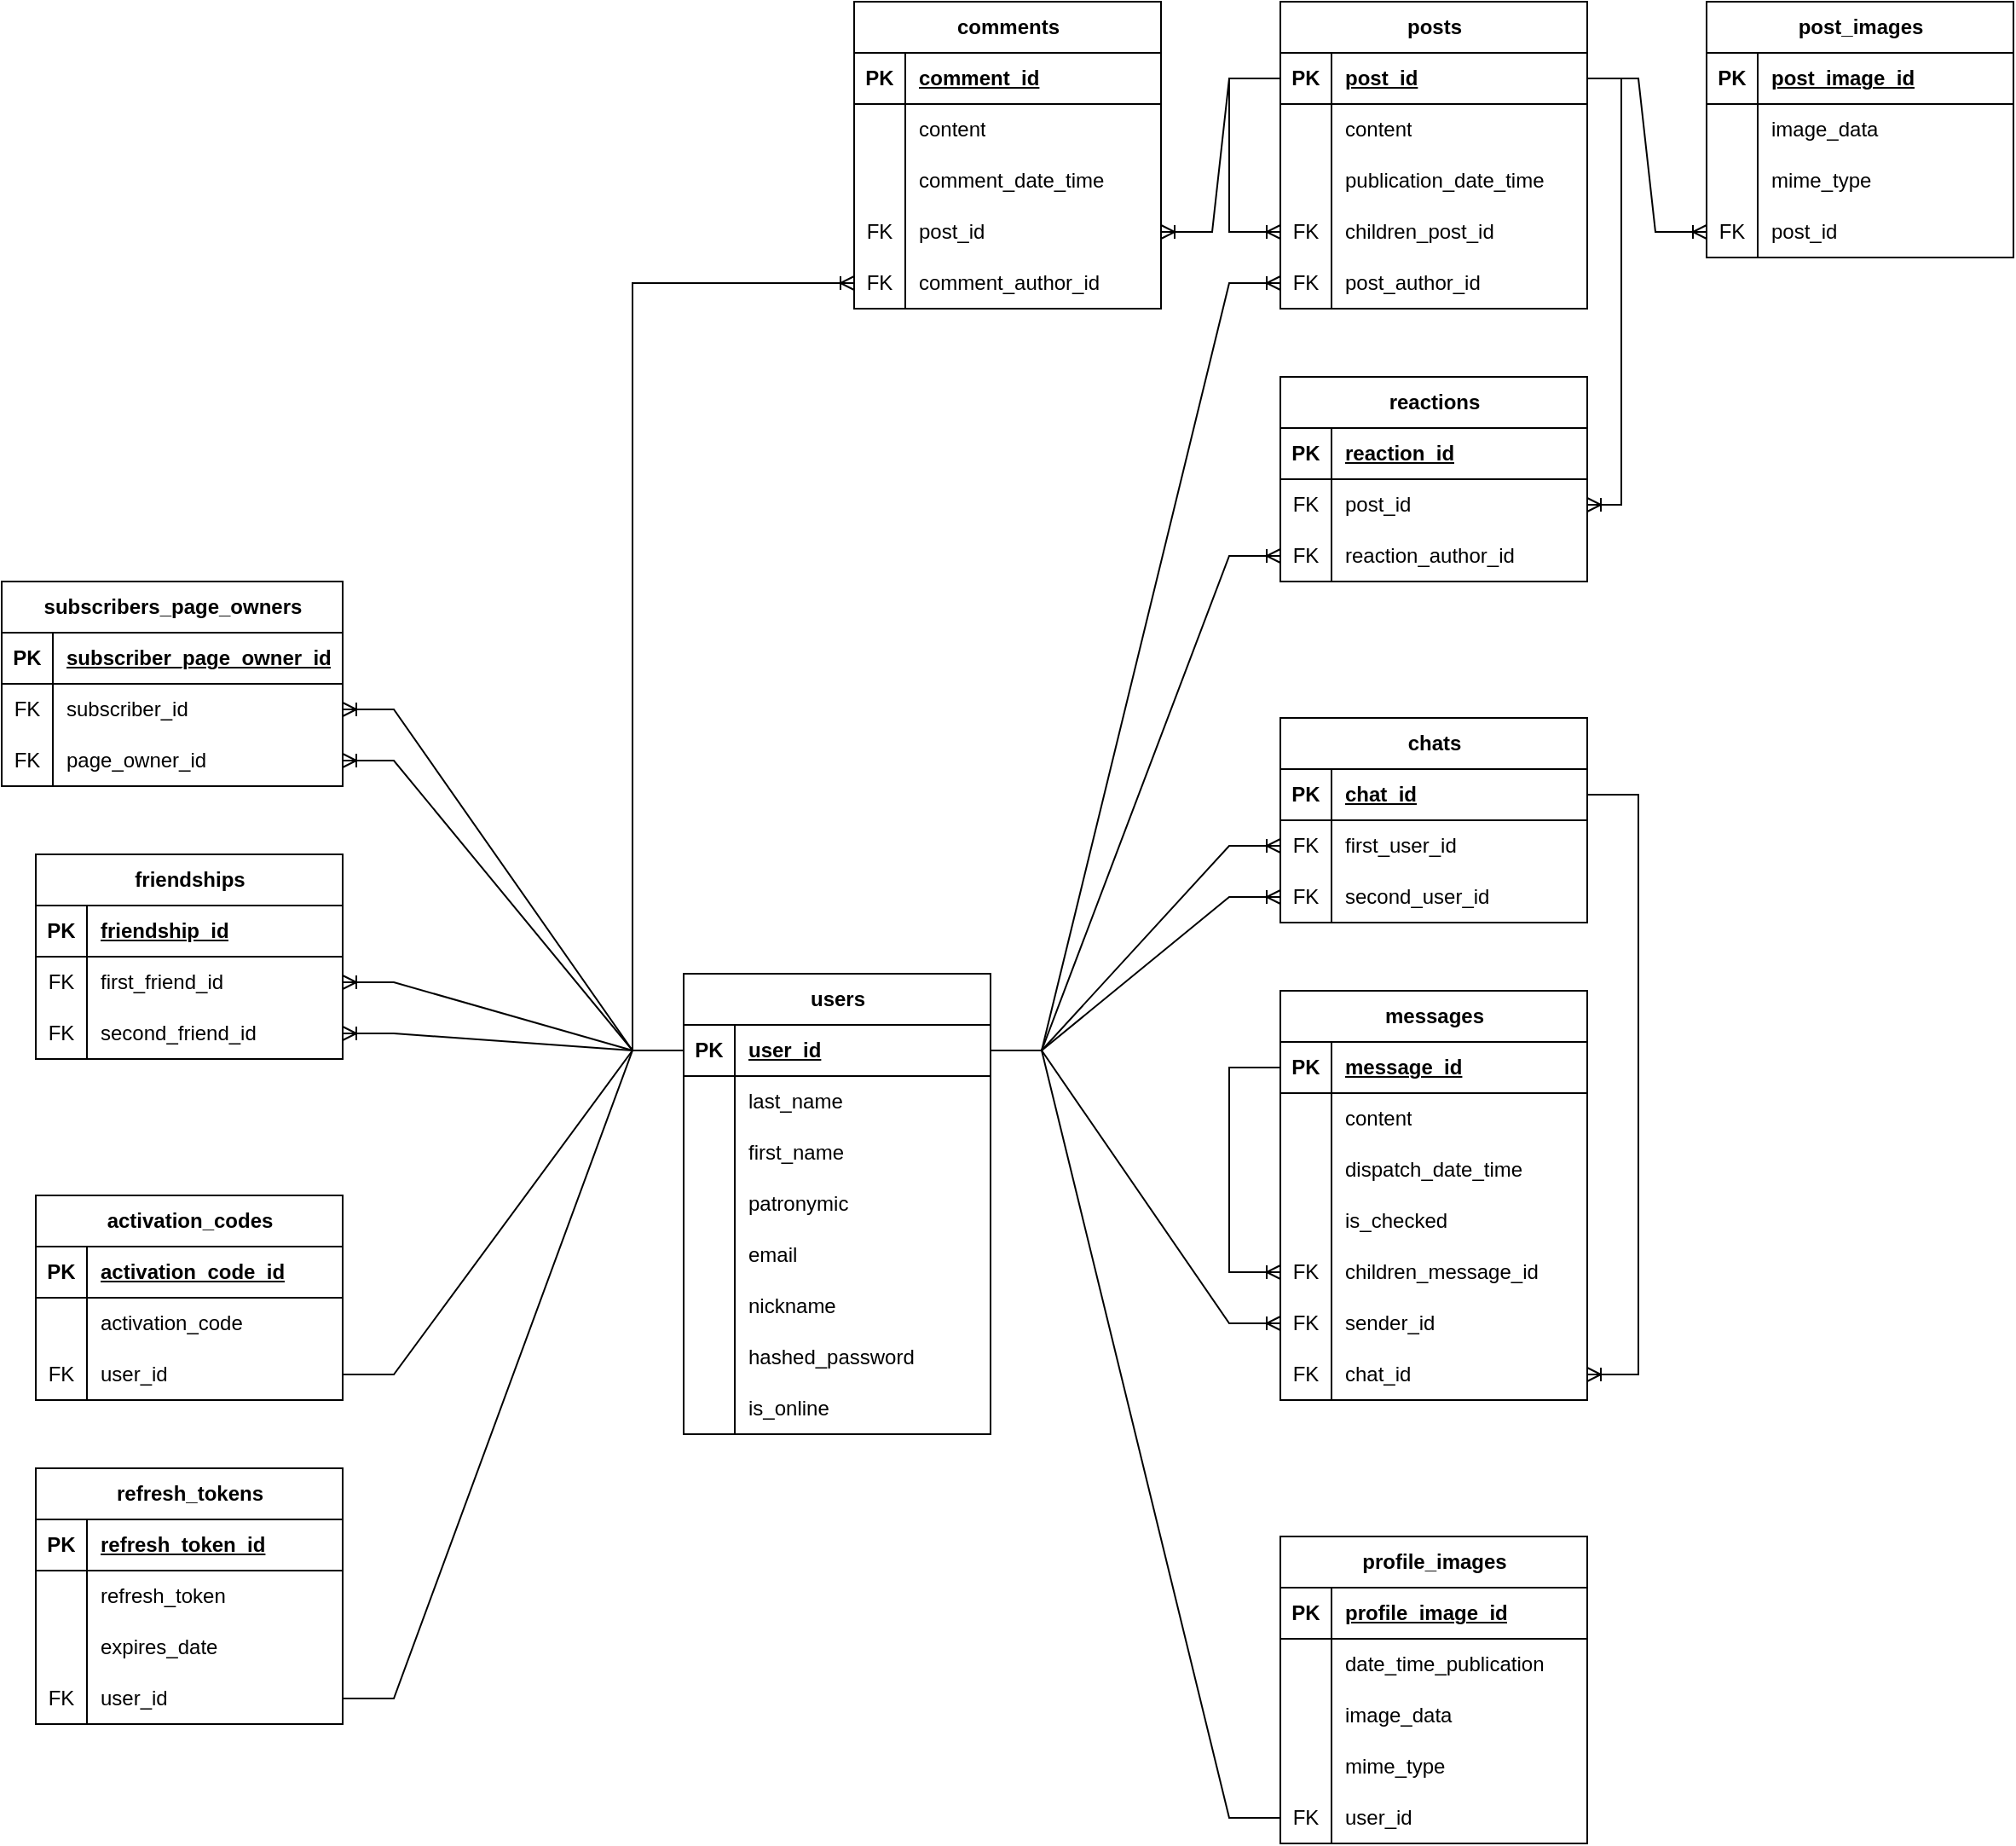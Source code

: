 <mxfile version="24.7.17">
  <diagram name="Страница — 1" id="NnebSEx3COzbNxBTnUOD">
    <mxGraphModel dx="3169" dy="2574" grid="1" gridSize="10" guides="1" tooltips="1" connect="1" arrows="1" fold="1" page="1" pageScale="1" pageWidth="827" pageHeight="1169" math="0" shadow="0">
      <root>
        <mxCell id="0" />
        <mxCell id="1" parent="0" />
        <mxCell id="h0VXKaXIwGob0tr0NQ4N-1" value="users" style="shape=table;startSize=30;container=1;collapsible=1;childLayout=tableLayout;fixedRows=1;rowLines=0;fontStyle=1;align=center;resizeLast=1;html=1;" parent="1" vertex="1">
          <mxGeometry x="-200" y="430" width="180" height="270" as="geometry" />
        </mxCell>
        <mxCell id="h0VXKaXIwGob0tr0NQ4N-2" value="" style="shape=tableRow;horizontal=0;startSize=0;swimlaneHead=0;swimlaneBody=0;fillColor=none;collapsible=0;dropTarget=0;points=[[0,0.5],[1,0.5]];portConstraint=eastwest;top=0;left=0;right=0;bottom=1;" parent="h0VXKaXIwGob0tr0NQ4N-1" vertex="1">
          <mxGeometry y="30" width="180" height="30" as="geometry" />
        </mxCell>
        <mxCell id="h0VXKaXIwGob0tr0NQ4N-3" value="PK" style="shape=partialRectangle;connectable=0;fillColor=none;top=0;left=0;bottom=0;right=0;fontStyle=1;overflow=hidden;whiteSpace=wrap;html=1;" parent="h0VXKaXIwGob0tr0NQ4N-2" vertex="1">
          <mxGeometry width="30" height="30" as="geometry">
            <mxRectangle width="30" height="30" as="alternateBounds" />
          </mxGeometry>
        </mxCell>
        <mxCell id="h0VXKaXIwGob0tr0NQ4N-4" value="user_id" style="shape=partialRectangle;connectable=0;fillColor=none;top=0;left=0;bottom=0;right=0;align=left;spacingLeft=6;fontStyle=5;overflow=hidden;whiteSpace=wrap;html=1;" parent="h0VXKaXIwGob0tr0NQ4N-2" vertex="1">
          <mxGeometry x="30" width="150" height="30" as="geometry">
            <mxRectangle width="150" height="30" as="alternateBounds" />
          </mxGeometry>
        </mxCell>
        <mxCell id="h0VXKaXIwGob0tr0NQ4N-5" value="" style="shape=tableRow;horizontal=0;startSize=0;swimlaneHead=0;swimlaneBody=0;fillColor=none;collapsible=0;dropTarget=0;points=[[0,0.5],[1,0.5]];portConstraint=eastwest;top=0;left=0;right=0;bottom=0;" parent="h0VXKaXIwGob0tr0NQ4N-1" vertex="1">
          <mxGeometry y="60" width="180" height="30" as="geometry" />
        </mxCell>
        <mxCell id="h0VXKaXIwGob0tr0NQ4N-6" value="" style="shape=partialRectangle;connectable=0;fillColor=none;top=0;left=0;bottom=0;right=0;editable=1;overflow=hidden;whiteSpace=wrap;html=1;" parent="h0VXKaXIwGob0tr0NQ4N-5" vertex="1">
          <mxGeometry width="30" height="30" as="geometry">
            <mxRectangle width="30" height="30" as="alternateBounds" />
          </mxGeometry>
        </mxCell>
        <mxCell id="h0VXKaXIwGob0tr0NQ4N-7" value="last_name" style="shape=partialRectangle;connectable=0;fillColor=none;top=0;left=0;bottom=0;right=0;align=left;spacingLeft=6;overflow=hidden;whiteSpace=wrap;html=1;" parent="h0VXKaXIwGob0tr0NQ4N-5" vertex="1">
          <mxGeometry x="30" width="150" height="30" as="geometry">
            <mxRectangle width="150" height="30" as="alternateBounds" />
          </mxGeometry>
        </mxCell>
        <mxCell id="h0VXKaXIwGob0tr0NQ4N-8" value="" style="shape=tableRow;horizontal=0;startSize=0;swimlaneHead=0;swimlaneBody=0;fillColor=none;collapsible=0;dropTarget=0;points=[[0,0.5],[1,0.5]];portConstraint=eastwest;top=0;left=0;right=0;bottom=0;" parent="h0VXKaXIwGob0tr0NQ4N-1" vertex="1">
          <mxGeometry y="90" width="180" height="30" as="geometry" />
        </mxCell>
        <mxCell id="h0VXKaXIwGob0tr0NQ4N-9" value="" style="shape=partialRectangle;connectable=0;fillColor=none;top=0;left=0;bottom=0;right=0;editable=1;overflow=hidden;whiteSpace=wrap;html=1;" parent="h0VXKaXIwGob0tr0NQ4N-8" vertex="1">
          <mxGeometry width="30" height="30" as="geometry">
            <mxRectangle width="30" height="30" as="alternateBounds" />
          </mxGeometry>
        </mxCell>
        <mxCell id="h0VXKaXIwGob0tr0NQ4N-10" value="first_name" style="shape=partialRectangle;connectable=0;fillColor=none;top=0;left=0;bottom=0;right=0;align=left;spacingLeft=6;overflow=hidden;whiteSpace=wrap;html=1;" parent="h0VXKaXIwGob0tr0NQ4N-8" vertex="1">
          <mxGeometry x="30" width="150" height="30" as="geometry">
            <mxRectangle width="150" height="30" as="alternateBounds" />
          </mxGeometry>
        </mxCell>
        <mxCell id="h0VXKaXIwGob0tr0NQ4N-11" value="" style="shape=tableRow;horizontal=0;startSize=0;swimlaneHead=0;swimlaneBody=0;fillColor=none;collapsible=0;dropTarget=0;points=[[0,0.5],[1,0.5]];portConstraint=eastwest;top=0;left=0;right=0;bottom=0;" parent="h0VXKaXIwGob0tr0NQ4N-1" vertex="1">
          <mxGeometry y="120" width="180" height="30" as="geometry" />
        </mxCell>
        <mxCell id="h0VXKaXIwGob0tr0NQ4N-12" value="" style="shape=partialRectangle;connectable=0;fillColor=none;top=0;left=0;bottom=0;right=0;editable=1;overflow=hidden;whiteSpace=wrap;html=1;" parent="h0VXKaXIwGob0tr0NQ4N-11" vertex="1">
          <mxGeometry width="30" height="30" as="geometry">
            <mxRectangle width="30" height="30" as="alternateBounds" />
          </mxGeometry>
        </mxCell>
        <mxCell id="h0VXKaXIwGob0tr0NQ4N-13" value="patronymic" style="shape=partialRectangle;connectable=0;fillColor=none;top=0;left=0;bottom=0;right=0;align=left;spacingLeft=6;overflow=hidden;whiteSpace=wrap;html=1;" parent="h0VXKaXIwGob0tr0NQ4N-11" vertex="1">
          <mxGeometry x="30" width="150" height="30" as="geometry">
            <mxRectangle width="150" height="30" as="alternateBounds" />
          </mxGeometry>
        </mxCell>
        <mxCell id="h0VXKaXIwGob0tr0NQ4N-14" value="" style="shape=tableRow;horizontal=0;startSize=0;swimlaneHead=0;swimlaneBody=0;fillColor=none;collapsible=0;dropTarget=0;points=[[0,0.5],[1,0.5]];portConstraint=eastwest;top=0;left=0;right=0;bottom=0;" parent="h0VXKaXIwGob0tr0NQ4N-1" vertex="1">
          <mxGeometry y="150" width="180" height="30" as="geometry" />
        </mxCell>
        <mxCell id="h0VXKaXIwGob0tr0NQ4N-15" value="" style="shape=partialRectangle;connectable=0;fillColor=none;top=0;left=0;bottom=0;right=0;editable=1;overflow=hidden;whiteSpace=wrap;html=1;" parent="h0VXKaXIwGob0tr0NQ4N-14" vertex="1">
          <mxGeometry width="30" height="30" as="geometry">
            <mxRectangle width="30" height="30" as="alternateBounds" />
          </mxGeometry>
        </mxCell>
        <mxCell id="h0VXKaXIwGob0tr0NQ4N-16" value="email" style="shape=partialRectangle;connectable=0;fillColor=none;top=0;left=0;bottom=0;right=0;align=left;spacingLeft=6;overflow=hidden;whiteSpace=wrap;html=1;" parent="h0VXKaXIwGob0tr0NQ4N-14" vertex="1">
          <mxGeometry x="30" width="150" height="30" as="geometry">
            <mxRectangle width="150" height="30" as="alternateBounds" />
          </mxGeometry>
        </mxCell>
        <mxCell id="h0VXKaXIwGob0tr0NQ4N-17" value="" style="shape=tableRow;horizontal=0;startSize=0;swimlaneHead=0;swimlaneBody=0;fillColor=none;collapsible=0;dropTarget=0;points=[[0,0.5],[1,0.5]];portConstraint=eastwest;top=0;left=0;right=0;bottom=0;" parent="h0VXKaXIwGob0tr0NQ4N-1" vertex="1">
          <mxGeometry y="180" width="180" height="30" as="geometry" />
        </mxCell>
        <mxCell id="h0VXKaXIwGob0tr0NQ4N-18" value="" style="shape=partialRectangle;connectable=0;fillColor=none;top=0;left=0;bottom=0;right=0;editable=1;overflow=hidden;whiteSpace=wrap;html=1;" parent="h0VXKaXIwGob0tr0NQ4N-17" vertex="1">
          <mxGeometry width="30" height="30" as="geometry">
            <mxRectangle width="30" height="30" as="alternateBounds" />
          </mxGeometry>
        </mxCell>
        <mxCell id="h0VXKaXIwGob0tr0NQ4N-19" value="nickname" style="shape=partialRectangle;connectable=0;fillColor=none;top=0;left=0;bottom=0;right=0;align=left;spacingLeft=6;overflow=hidden;whiteSpace=wrap;html=1;" parent="h0VXKaXIwGob0tr0NQ4N-17" vertex="1">
          <mxGeometry x="30" width="150" height="30" as="geometry">
            <mxRectangle width="150" height="30" as="alternateBounds" />
          </mxGeometry>
        </mxCell>
        <mxCell id="h0VXKaXIwGob0tr0NQ4N-20" value="" style="shape=tableRow;horizontal=0;startSize=0;swimlaneHead=0;swimlaneBody=0;fillColor=none;collapsible=0;dropTarget=0;points=[[0,0.5],[1,0.5]];portConstraint=eastwest;top=0;left=0;right=0;bottom=0;" parent="h0VXKaXIwGob0tr0NQ4N-1" vertex="1">
          <mxGeometry y="210" width="180" height="30" as="geometry" />
        </mxCell>
        <mxCell id="h0VXKaXIwGob0tr0NQ4N-21" value="" style="shape=partialRectangle;connectable=0;fillColor=none;top=0;left=0;bottom=0;right=0;editable=1;overflow=hidden;whiteSpace=wrap;html=1;" parent="h0VXKaXIwGob0tr0NQ4N-20" vertex="1">
          <mxGeometry width="30" height="30" as="geometry">
            <mxRectangle width="30" height="30" as="alternateBounds" />
          </mxGeometry>
        </mxCell>
        <mxCell id="h0VXKaXIwGob0tr0NQ4N-22" value="hashed_password" style="shape=partialRectangle;connectable=0;fillColor=none;top=0;left=0;bottom=0;right=0;align=left;spacingLeft=6;overflow=hidden;whiteSpace=wrap;html=1;" parent="h0VXKaXIwGob0tr0NQ4N-20" vertex="1">
          <mxGeometry x="30" width="150" height="30" as="geometry">
            <mxRectangle width="150" height="30" as="alternateBounds" />
          </mxGeometry>
        </mxCell>
        <mxCell id="V8E7vfrpODYs4q6uIH09-1" value="" style="shape=tableRow;horizontal=0;startSize=0;swimlaneHead=0;swimlaneBody=0;fillColor=none;collapsible=0;dropTarget=0;points=[[0,0.5],[1,0.5]];portConstraint=eastwest;top=0;left=0;right=0;bottom=0;" vertex="1" parent="h0VXKaXIwGob0tr0NQ4N-1">
          <mxGeometry y="240" width="180" height="30" as="geometry" />
        </mxCell>
        <mxCell id="V8E7vfrpODYs4q6uIH09-2" value="" style="shape=partialRectangle;connectable=0;fillColor=none;top=0;left=0;bottom=0;right=0;editable=1;overflow=hidden;whiteSpace=wrap;html=1;" vertex="1" parent="V8E7vfrpODYs4q6uIH09-1">
          <mxGeometry width="30" height="30" as="geometry">
            <mxRectangle width="30" height="30" as="alternateBounds" />
          </mxGeometry>
        </mxCell>
        <mxCell id="V8E7vfrpODYs4q6uIH09-3" value="is_online" style="shape=partialRectangle;connectable=0;fillColor=none;top=0;left=0;bottom=0;right=0;align=left;spacingLeft=6;overflow=hidden;whiteSpace=wrap;html=1;" vertex="1" parent="V8E7vfrpODYs4q6uIH09-1">
          <mxGeometry x="30" width="150" height="30" as="geometry">
            <mxRectangle width="150" height="30" as="alternateBounds" />
          </mxGeometry>
        </mxCell>
        <mxCell id="h0VXKaXIwGob0tr0NQ4N-23" value="activation_codes" style="shape=table;startSize=30;container=1;collapsible=1;childLayout=tableLayout;fixedRows=1;rowLines=0;fontStyle=1;align=center;resizeLast=1;html=1;" parent="1" vertex="1">
          <mxGeometry x="-580" y="560" width="180" height="120" as="geometry" />
        </mxCell>
        <mxCell id="h0VXKaXIwGob0tr0NQ4N-24" value="" style="shape=tableRow;horizontal=0;startSize=0;swimlaneHead=0;swimlaneBody=0;fillColor=none;collapsible=0;dropTarget=0;points=[[0,0.5],[1,0.5]];portConstraint=eastwest;top=0;left=0;right=0;bottom=1;" parent="h0VXKaXIwGob0tr0NQ4N-23" vertex="1">
          <mxGeometry y="30" width="180" height="30" as="geometry" />
        </mxCell>
        <mxCell id="h0VXKaXIwGob0tr0NQ4N-25" value="PK" style="shape=partialRectangle;connectable=0;fillColor=none;top=0;left=0;bottom=0;right=0;fontStyle=1;overflow=hidden;whiteSpace=wrap;html=1;" parent="h0VXKaXIwGob0tr0NQ4N-24" vertex="1">
          <mxGeometry width="30" height="30" as="geometry">
            <mxRectangle width="30" height="30" as="alternateBounds" />
          </mxGeometry>
        </mxCell>
        <mxCell id="h0VXKaXIwGob0tr0NQ4N-26" value="activation_code_id" style="shape=partialRectangle;connectable=0;fillColor=none;top=0;left=0;bottom=0;right=0;align=left;spacingLeft=6;fontStyle=5;overflow=hidden;whiteSpace=wrap;html=1;" parent="h0VXKaXIwGob0tr0NQ4N-24" vertex="1">
          <mxGeometry x="30" width="150" height="30" as="geometry">
            <mxRectangle width="150" height="30" as="alternateBounds" />
          </mxGeometry>
        </mxCell>
        <mxCell id="h0VXKaXIwGob0tr0NQ4N-27" value="" style="shape=tableRow;horizontal=0;startSize=0;swimlaneHead=0;swimlaneBody=0;fillColor=none;collapsible=0;dropTarget=0;points=[[0,0.5],[1,0.5]];portConstraint=eastwest;top=0;left=0;right=0;bottom=0;" parent="h0VXKaXIwGob0tr0NQ4N-23" vertex="1">
          <mxGeometry y="60" width="180" height="30" as="geometry" />
        </mxCell>
        <mxCell id="h0VXKaXIwGob0tr0NQ4N-28" value="" style="shape=partialRectangle;connectable=0;fillColor=none;top=0;left=0;bottom=0;right=0;editable=1;overflow=hidden;whiteSpace=wrap;html=1;" parent="h0VXKaXIwGob0tr0NQ4N-27" vertex="1">
          <mxGeometry width="30" height="30" as="geometry">
            <mxRectangle width="30" height="30" as="alternateBounds" />
          </mxGeometry>
        </mxCell>
        <mxCell id="h0VXKaXIwGob0tr0NQ4N-29" value="activation_code" style="shape=partialRectangle;connectable=0;fillColor=none;top=0;left=0;bottom=0;right=0;align=left;spacingLeft=6;overflow=hidden;whiteSpace=wrap;html=1;" parent="h0VXKaXIwGob0tr0NQ4N-27" vertex="1">
          <mxGeometry x="30" width="150" height="30" as="geometry">
            <mxRectangle width="150" height="30" as="alternateBounds" />
          </mxGeometry>
        </mxCell>
        <mxCell id="h0VXKaXIwGob0tr0NQ4N-30" value="" style="shape=tableRow;horizontal=0;startSize=0;swimlaneHead=0;swimlaneBody=0;fillColor=none;collapsible=0;dropTarget=0;points=[[0,0.5],[1,0.5]];portConstraint=eastwest;top=0;left=0;right=0;bottom=0;" parent="h0VXKaXIwGob0tr0NQ4N-23" vertex="1">
          <mxGeometry y="90" width="180" height="30" as="geometry" />
        </mxCell>
        <mxCell id="h0VXKaXIwGob0tr0NQ4N-31" value="FK" style="shape=partialRectangle;connectable=0;fillColor=none;top=0;left=0;bottom=0;right=0;editable=1;overflow=hidden;whiteSpace=wrap;html=1;" parent="h0VXKaXIwGob0tr0NQ4N-30" vertex="1">
          <mxGeometry width="30" height="30" as="geometry">
            <mxRectangle width="30" height="30" as="alternateBounds" />
          </mxGeometry>
        </mxCell>
        <mxCell id="h0VXKaXIwGob0tr0NQ4N-32" value="user_id" style="shape=partialRectangle;connectable=0;fillColor=none;top=0;left=0;bottom=0;right=0;align=left;spacingLeft=6;overflow=hidden;whiteSpace=wrap;html=1;" parent="h0VXKaXIwGob0tr0NQ4N-30" vertex="1">
          <mxGeometry x="30" width="150" height="30" as="geometry">
            <mxRectangle width="150" height="30" as="alternateBounds" />
          </mxGeometry>
        </mxCell>
        <mxCell id="h0VXKaXIwGob0tr0NQ4N-45" value="refresh_tokens" style="shape=table;startSize=30;container=1;collapsible=1;childLayout=tableLayout;fixedRows=1;rowLines=0;fontStyle=1;align=center;resizeLast=1;html=1;" parent="1" vertex="1">
          <mxGeometry x="-580" y="720" width="180" height="150" as="geometry" />
        </mxCell>
        <mxCell id="h0VXKaXIwGob0tr0NQ4N-46" value="" style="shape=tableRow;horizontal=0;startSize=0;swimlaneHead=0;swimlaneBody=0;fillColor=none;collapsible=0;dropTarget=0;points=[[0,0.5],[1,0.5]];portConstraint=eastwest;top=0;left=0;right=0;bottom=1;" parent="h0VXKaXIwGob0tr0NQ4N-45" vertex="1">
          <mxGeometry y="30" width="180" height="30" as="geometry" />
        </mxCell>
        <mxCell id="h0VXKaXIwGob0tr0NQ4N-47" value="PK" style="shape=partialRectangle;connectable=0;fillColor=none;top=0;left=0;bottom=0;right=0;fontStyle=1;overflow=hidden;whiteSpace=wrap;html=1;" parent="h0VXKaXIwGob0tr0NQ4N-46" vertex="1">
          <mxGeometry width="30" height="30" as="geometry">
            <mxRectangle width="30" height="30" as="alternateBounds" />
          </mxGeometry>
        </mxCell>
        <mxCell id="h0VXKaXIwGob0tr0NQ4N-48" value="refresh_token_id" style="shape=partialRectangle;connectable=0;fillColor=none;top=0;left=0;bottom=0;right=0;align=left;spacingLeft=6;fontStyle=5;overflow=hidden;whiteSpace=wrap;html=1;" parent="h0VXKaXIwGob0tr0NQ4N-46" vertex="1">
          <mxGeometry x="30" width="150" height="30" as="geometry">
            <mxRectangle width="150" height="30" as="alternateBounds" />
          </mxGeometry>
        </mxCell>
        <mxCell id="h0VXKaXIwGob0tr0NQ4N-49" value="" style="shape=tableRow;horizontal=0;startSize=0;swimlaneHead=0;swimlaneBody=0;fillColor=none;collapsible=0;dropTarget=0;points=[[0,0.5],[1,0.5]];portConstraint=eastwest;top=0;left=0;right=0;bottom=0;" parent="h0VXKaXIwGob0tr0NQ4N-45" vertex="1">
          <mxGeometry y="60" width="180" height="30" as="geometry" />
        </mxCell>
        <mxCell id="h0VXKaXIwGob0tr0NQ4N-50" value="" style="shape=partialRectangle;connectable=0;fillColor=none;top=0;left=0;bottom=0;right=0;editable=1;overflow=hidden;whiteSpace=wrap;html=1;" parent="h0VXKaXIwGob0tr0NQ4N-49" vertex="1">
          <mxGeometry width="30" height="30" as="geometry">
            <mxRectangle width="30" height="30" as="alternateBounds" />
          </mxGeometry>
        </mxCell>
        <mxCell id="h0VXKaXIwGob0tr0NQ4N-51" value="refresh_token" style="shape=partialRectangle;connectable=0;fillColor=none;top=0;left=0;bottom=0;right=0;align=left;spacingLeft=6;overflow=hidden;whiteSpace=wrap;html=1;" parent="h0VXKaXIwGob0tr0NQ4N-49" vertex="1">
          <mxGeometry x="30" width="150" height="30" as="geometry">
            <mxRectangle width="150" height="30" as="alternateBounds" />
          </mxGeometry>
        </mxCell>
        <mxCell id="h0VXKaXIwGob0tr0NQ4N-52" value="" style="shape=tableRow;horizontal=0;startSize=0;swimlaneHead=0;swimlaneBody=0;fillColor=none;collapsible=0;dropTarget=0;points=[[0,0.5],[1,0.5]];portConstraint=eastwest;top=0;left=0;right=0;bottom=0;" parent="h0VXKaXIwGob0tr0NQ4N-45" vertex="1">
          <mxGeometry y="90" width="180" height="30" as="geometry" />
        </mxCell>
        <mxCell id="h0VXKaXIwGob0tr0NQ4N-53" value="" style="shape=partialRectangle;connectable=0;fillColor=none;top=0;left=0;bottom=0;right=0;editable=1;overflow=hidden;whiteSpace=wrap;html=1;" parent="h0VXKaXIwGob0tr0NQ4N-52" vertex="1">
          <mxGeometry width="30" height="30" as="geometry">
            <mxRectangle width="30" height="30" as="alternateBounds" />
          </mxGeometry>
        </mxCell>
        <mxCell id="h0VXKaXIwGob0tr0NQ4N-54" value="expires_date" style="shape=partialRectangle;connectable=0;fillColor=none;top=0;left=0;bottom=0;right=0;align=left;spacingLeft=6;overflow=hidden;whiteSpace=wrap;html=1;" parent="h0VXKaXIwGob0tr0NQ4N-52" vertex="1">
          <mxGeometry x="30" width="150" height="30" as="geometry">
            <mxRectangle width="150" height="30" as="alternateBounds" />
          </mxGeometry>
        </mxCell>
        <mxCell id="V8E7vfrpODYs4q6uIH09-4" value="" style="shape=tableRow;horizontal=0;startSize=0;swimlaneHead=0;swimlaneBody=0;fillColor=none;collapsible=0;dropTarget=0;points=[[0,0.5],[1,0.5]];portConstraint=eastwest;top=0;left=0;right=0;bottom=0;" vertex="1" parent="h0VXKaXIwGob0tr0NQ4N-45">
          <mxGeometry y="120" width="180" height="30" as="geometry" />
        </mxCell>
        <mxCell id="V8E7vfrpODYs4q6uIH09-5" value="FK" style="shape=partialRectangle;connectable=0;fillColor=none;top=0;left=0;bottom=0;right=0;editable=1;overflow=hidden;whiteSpace=wrap;html=1;" vertex="1" parent="V8E7vfrpODYs4q6uIH09-4">
          <mxGeometry width="30" height="30" as="geometry">
            <mxRectangle width="30" height="30" as="alternateBounds" />
          </mxGeometry>
        </mxCell>
        <mxCell id="V8E7vfrpODYs4q6uIH09-6" value="user_id" style="shape=partialRectangle;connectable=0;fillColor=none;top=0;left=0;bottom=0;right=0;align=left;spacingLeft=6;overflow=hidden;whiteSpace=wrap;html=1;" vertex="1" parent="V8E7vfrpODYs4q6uIH09-4">
          <mxGeometry x="30" width="150" height="30" as="geometry">
            <mxRectangle width="150" height="30" as="alternateBounds" />
          </mxGeometry>
        </mxCell>
        <mxCell id="h0VXKaXIwGob0tr0NQ4N-58" value="posts" style="shape=table;startSize=30;container=1;collapsible=1;childLayout=tableLayout;fixedRows=1;rowLines=0;fontStyle=1;align=center;resizeLast=1;html=1;" parent="1" vertex="1">
          <mxGeometry x="150" y="-140" width="180" height="180" as="geometry" />
        </mxCell>
        <mxCell id="h0VXKaXIwGob0tr0NQ4N-59" value="" style="shape=tableRow;horizontal=0;startSize=0;swimlaneHead=0;swimlaneBody=0;fillColor=none;collapsible=0;dropTarget=0;points=[[0,0.5],[1,0.5]];portConstraint=eastwest;top=0;left=0;right=0;bottom=1;" parent="h0VXKaXIwGob0tr0NQ4N-58" vertex="1">
          <mxGeometry y="30" width="180" height="30" as="geometry" />
        </mxCell>
        <mxCell id="h0VXKaXIwGob0tr0NQ4N-60" value="PK" style="shape=partialRectangle;connectable=0;fillColor=none;top=0;left=0;bottom=0;right=0;fontStyle=1;overflow=hidden;whiteSpace=wrap;html=1;" parent="h0VXKaXIwGob0tr0NQ4N-59" vertex="1">
          <mxGeometry width="30" height="30" as="geometry">
            <mxRectangle width="30" height="30" as="alternateBounds" />
          </mxGeometry>
        </mxCell>
        <mxCell id="h0VXKaXIwGob0tr0NQ4N-61" value="post_id" style="shape=partialRectangle;connectable=0;fillColor=none;top=0;left=0;bottom=0;right=0;align=left;spacingLeft=6;fontStyle=5;overflow=hidden;whiteSpace=wrap;html=1;" parent="h0VXKaXIwGob0tr0NQ4N-59" vertex="1">
          <mxGeometry x="30" width="150" height="30" as="geometry">
            <mxRectangle width="150" height="30" as="alternateBounds" />
          </mxGeometry>
        </mxCell>
        <mxCell id="h0VXKaXIwGob0tr0NQ4N-62" value="" style="shape=tableRow;horizontal=0;startSize=0;swimlaneHead=0;swimlaneBody=0;fillColor=none;collapsible=0;dropTarget=0;points=[[0,0.5],[1,0.5]];portConstraint=eastwest;top=0;left=0;right=0;bottom=0;" parent="h0VXKaXIwGob0tr0NQ4N-58" vertex="1">
          <mxGeometry y="60" width="180" height="30" as="geometry" />
        </mxCell>
        <mxCell id="h0VXKaXIwGob0tr0NQ4N-63" value="" style="shape=partialRectangle;connectable=0;fillColor=none;top=0;left=0;bottom=0;right=0;editable=1;overflow=hidden;whiteSpace=wrap;html=1;" parent="h0VXKaXIwGob0tr0NQ4N-62" vertex="1">
          <mxGeometry width="30" height="30" as="geometry">
            <mxRectangle width="30" height="30" as="alternateBounds" />
          </mxGeometry>
        </mxCell>
        <mxCell id="h0VXKaXIwGob0tr0NQ4N-64" value="content" style="shape=partialRectangle;connectable=0;fillColor=none;top=0;left=0;bottom=0;right=0;align=left;spacingLeft=6;overflow=hidden;whiteSpace=wrap;html=1;" parent="h0VXKaXIwGob0tr0NQ4N-62" vertex="1">
          <mxGeometry x="30" width="150" height="30" as="geometry">
            <mxRectangle width="150" height="30" as="alternateBounds" />
          </mxGeometry>
        </mxCell>
        <mxCell id="h0VXKaXIwGob0tr0NQ4N-65" value="" style="shape=tableRow;horizontal=0;startSize=0;swimlaneHead=0;swimlaneBody=0;fillColor=none;collapsible=0;dropTarget=0;points=[[0,0.5],[1,0.5]];portConstraint=eastwest;top=0;left=0;right=0;bottom=0;" parent="h0VXKaXIwGob0tr0NQ4N-58" vertex="1">
          <mxGeometry y="90" width="180" height="30" as="geometry" />
        </mxCell>
        <mxCell id="h0VXKaXIwGob0tr0NQ4N-66" value="" style="shape=partialRectangle;connectable=0;fillColor=none;top=0;left=0;bottom=0;right=0;editable=1;overflow=hidden;whiteSpace=wrap;html=1;" parent="h0VXKaXIwGob0tr0NQ4N-65" vertex="1">
          <mxGeometry width="30" height="30" as="geometry">
            <mxRectangle width="30" height="30" as="alternateBounds" />
          </mxGeometry>
        </mxCell>
        <mxCell id="h0VXKaXIwGob0tr0NQ4N-67" value="publication_date_time" style="shape=partialRectangle;connectable=0;fillColor=none;top=0;left=0;bottom=0;right=0;align=left;spacingLeft=6;overflow=hidden;whiteSpace=wrap;html=1;" parent="h0VXKaXIwGob0tr0NQ4N-65" vertex="1">
          <mxGeometry x="30" width="150" height="30" as="geometry">
            <mxRectangle width="150" height="30" as="alternateBounds" />
          </mxGeometry>
        </mxCell>
        <mxCell id="h0VXKaXIwGob0tr0NQ4N-68" value="" style="shape=tableRow;horizontal=0;startSize=0;swimlaneHead=0;swimlaneBody=0;fillColor=none;collapsible=0;dropTarget=0;points=[[0,0.5],[1,0.5]];portConstraint=eastwest;top=0;left=0;right=0;bottom=0;" parent="h0VXKaXIwGob0tr0NQ4N-58" vertex="1">
          <mxGeometry y="120" width="180" height="30" as="geometry" />
        </mxCell>
        <mxCell id="h0VXKaXIwGob0tr0NQ4N-69" value="FK" style="shape=partialRectangle;connectable=0;fillColor=none;top=0;left=0;bottom=0;right=0;editable=1;overflow=hidden;whiteSpace=wrap;html=1;" parent="h0VXKaXIwGob0tr0NQ4N-68" vertex="1">
          <mxGeometry width="30" height="30" as="geometry">
            <mxRectangle width="30" height="30" as="alternateBounds" />
          </mxGeometry>
        </mxCell>
        <mxCell id="h0VXKaXIwGob0tr0NQ4N-70" value="children_post_id" style="shape=partialRectangle;connectable=0;fillColor=none;top=0;left=0;bottom=0;right=0;align=left;spacingLeft=6;overflow=hidden;whiteSpace=wrap;html=1;" parent="h0VXKaXIwGob0tr0NQ4N-68" vertex="1">
          <mxGeometry x="30" width="150" height="30" as="geometry">
            <mxRectangle width="150" height="30" as="alternateBounds" />
          </mxGeometry>
        </mxCell>
        <mxCell id="V8E7vfrpODYs4q6uIH09-10" value="" style="shape=tableRow;horizontal=0;startSize=0;swimlaneHead=0;swimlaneBody=0;fillColor=none;collapsible=0;dropTarget=0;points=[[0,0.5],[1,0.5]];portConstraint=eastwest;top=0;left=0;right=0;bottom=0;" vertex="1" parent="h0VXKaXIwGob0tr0NQ4N-58">
          <mxGeometry y="150" width="180" height="30" as="geometry" />
        </mxCell>
        <mxCell id="V8E7vfrpODYs4q6uIH09-11" value="FK" style="shape=partialRectangle;connectable=0;fillColor=none;top=0;left=0;bottom=0;right=0;editable=1;overflow=hidden;whiteSpace=wrap;html=1;" vertex="1" parent="V8E7vfrpODYs4q6uIH09-10">
          <mxGeometry width="30" height="30" as="geometry">
            <mxRectangle width="30" height="30" as="alternateBounds" />
          </mxGeometry>
        </mxCell>
        <mxCell id="V8E7vfrpODYs4q6uIH09-12" value="post_author_id" style="shape=partialRectangle;connectable=0;fillColor=none;top=0;left=0;bottom=0;right=0;align=left;spacingLeft=6;overflow=hidden;whiteSpace=wrap;html=1;" vertex="1" parent="V8E7vfrpODYs4q6uIH09-10">
          <mxGeometry x="30" width="150" height="30" as="geometry">
            <mxRectangle width="150" height="30" as="alternateBounds" />
          </mxGeometry>
        </mxCell>
        <mxCell id="V8E7vfrpODYs4q6uIH09-48" value="" style="edgeStyle=orthogonalEdgeStyle;fontSize=12;html=1;endArrow=ERoneToMany;rounded=0;exitX=0;exitY=0.5;exitDx=0;exitDy=0;entryX=0;entryY=0.5;entryDx=0;entryDy=0;" edge="1" parent="h0VXKaXIwGob0tr0NQ4N-58" source="h0VXKaXIwGob0tr0NQ4N-59" target="h0VXKaXIwGob0tr0NQ4N-68">
          <mxGeometry width="100" height="100" relative="1" as="geometry">
            <mxPoint x="-180" y="120" as="sourcePoint" />
            <mxPoint x="-80" y="20" as="targetPoint" />
            <Array as="points">
              <mxPoint x="-30" y="45" />
              <mxPoint x="-30" y="135" />
            </Array>
          </mxGeometry>
        </mxCell>
        <mxCell id="h0VXKaXIwGob0tr0NQ4N-71" value="friendships" style="shape=table;startSize=30;container=1;collapsible=1;childLayout=tableLayout;fixedRows=1;rowLines=0;fontStyle=1;align=center;resizeLast=1;html=1;" parent="1" vertex="1">
          <mxGeometry x="-580" y="360" width="180" height="120" as="geometry" />
        </mxCell>
        <mxCell id="h0VXKaXIwGob0tr0NQ4N-72" value="" style="shape=tableRow;horizontal=0;startSize=0;swimlaneHead=0;swimlaneBody=0;fillColor=none;collapsible=0;dropTarget=0;points=[[0,0.5],[1,0.5]];portConstraint=eastwest;top=0;left=0;right=0;bottom=1;" parent="h0VXKaXIwGob0tr0NQ4N-71" vertex="1">
          <mxGeometry y="30" width="180" height="30" as="geometry" />
        </mxCell>
        <mxCell id="h0VXKaXIwGob0tr0NQ4N-73" value="PK" style="shape=partialRectangle;connectable=0;fillColor=none;top=0;left=0;bottom=0;right=0;fontStyle=1;overflow=hidden;whiteSpace=wrap;html=1;" parent="h0VXKaXIwGob0tr0NQ4N-72" vertex="1">
          <mxGeometry width="30" height="30" as="geometry">
            <mxRectangle width="30" height="30" as="alternateBounds" />
          </mxGeometry>
        </mxCell>
        <mxCell id="h0VXKaXIwGob0tr0NQ4N-74" value="friendship_id" style="shape=partialRectangle;connectable=0;fillColor=none;top=0;left=0;bottom=0;right=0;align=left;spacingLeft=6;fontStyle=5;overflow=hidden;whiteSpace=wrap;html=1;" parent="h0VXKaXIwGob0tr0NQ4N-72" vertex="1">
          <mxGeometry x="30" width="150" height="30" as="geometry">
            <mxRectangle width="150" height="30" as="alternateBounds" />
          </mxGeometry>
        </mxCell>
        <mxCell id="h0VXKaXIwGob0tr0NQ4N-75" value="" style="shape=tableRow;horizontal=0;startSize=0;swimlaneHead=0;swimlaneBody=0;fillColor=none;collapsible=0;dropTarget=0;points=[[0,0.5],[1,0.5]];portConstraint=eastwest;top=0;left=0;right=0;bottom=0;" parent="h0VXKaXIwGob0tr0NQ4N-71" vertex="1">
          <mxGeometry y="60" width="180" height="30" as="geometry" />
        </mxCell>
        <mxCell id="h0VXKaXIwGob0tr0NQ4N-76" value="FK" style="shape=partialRectangle;connectable=0;fillColor=none;top=0;left=0;bottom=0;right=0;editable=1;overflow=hidden;whiteSpace=wrap;html=1;" parent="h0VXKaXIwGob0tr0NQ4N-75" vertex="1">
          <mxGeometry width="30" height="30" as="geometry">
            <mxRectangle width="30" height="30" as="alternateBounds" />
          </mxGeometry>
        </mxCell>
        <mxCell id="h0VXKaXIwGob0tr0NQ4N-77" value="first_friend_id" style="shape=partialRectangle;connectable=0;fillColor=none;top=0;left=0;bottom=0;right=0;align=left;spacingLeft=6;overflow=hidden;whiteSpace=wrap;html=1;" parent="h0VXKaXIwGob0tr0NQ4N-75" vertex="1">
          <mxGeometry x="30" width="150" height="30" as="geometry">
            <mxRectangle width="150" height="30" as="alternateBounds" />
          </mxGeometry>
        </mxCell>
        <mxCell id="h0VXKaXIwGob0tr0NQ4N-78" value="" style="shape=tableRow;horizontal=0;startSize=0;swimlaneHead=0;swimlaneBody=0;fillColor=none;collapsible=0;dropTarget=0;points=[[0,0.5],[1,0.5]];portConstraint=eastwest;top=0;left=0;right=0;bottom=0;" parent="h0VXKaXIwGob0tr0NQ4N-71" vertex="1">
          <mxGeometry y="90" width="180" height="30" as="geometry" />
        </mxCell>
        <mxCell id="h0VXKaXIwGob0tr0NQ4N-79" value="FK" style="shape=partialRectangle;connectable=0;fillColor=none;top=0;left=0;bottom=0;right=0;editable=1;overflow=hidden;whiteSpace=wrap;html=1;" parent="h0VXKaXIwGob0tr0NQ4N-78" vertex="1">
          <mxGeometry width="30" height="30" as="geometry">
            <mxRectangle width="30" height="30" as="alternateBounds" />
          </mxGeometry>
        </mxCell>
        <mxCell id="h0VXKaXIwGob0tr0NQ4N-80" value="second_friend_id" style="shape=partialRectangle;connectable=0;fillColor=none;top=0;left=0;bottom=0;right=0;align=left;spacingLeft=6;overflow=hidden;whiteSpace=wrap;html=1;" parent="h0VXKaXIwGob0tr0NQ4N-78" vertex="1">
          <mxGeometry x="30" width="150" height="30" as="geometry">
            <mxRectangle width="150" height="30" as="alternateBounds" />
          </mxGeometry>
        </mxCell>
        <mxCell id="h0VXKaXIwGob0tr0NQ4N-84" value="subscribers_page_owners" style="shape=table;startSize=30;container=1;collapsible=1;childLayout=tableLayout;fixedRows=1;rowLines=0;fontStyle=1;align=center;resizeLast=1;html=1;" parent="1" vertex="1">
          <mxGeometry x="-600" y="200" width="200" height="120" as="geometry" />
        </mxCell>
        <mxCell id="h0VXKaXIwGob0tr0NQ4N-85" value="" style="shape=tableRow;horizontal=0;startSize=0;swimlaneHead=0;swimlaneBody=0;fillColor=none;collapsible=0;dropTarget=0;points=[[0,0.5],[1,0.5]];portConstraint=eastwest;top=0;left=0;right=0;bottom=1;" parent="h0VXKaXIwGob0tr0NQ4N-84" vertex="1">
          <mxGeometry y="30" width="200" height="30" as="geometry" />
        </mxCell>
        <mxCell id="h0VXKaXIwGob0tr0NQ4N-86" value="PK" style="shape=partialRectangle;connectable=0;fillColor=none;top=0;left=0;bottom=0;right=0;fontStyle=1;overflow=hidden;whiteSpace=wrap;html=1;" parent="h0VXKaXIwGob0tr0NQ4N-85" vertex="1">
          <mxGeometry width="30" height="30" as="geometry">
            <mxRectangle width="30" height="30" as="alternateBounds" />
          </mxGeometry>
        </mxCell>
        <mxCell id="h0VXKaXIwGob0tr0NQ4N-87" value="subscriber_page_owner_id" style="shape=partialRectangle;connectable=0;fillColor=none;top=0;left=0;bottom=0;right=0;align=left;spacingLeft=6;fontStyle=5;overflow=hidden;whiteSpace=wrap;html=1;" parent="h0VXKaXIwGob0tr0NQ4N-85" vertex="1">
          <mxGeometry x="30" width="170" height="30" as="geometry">
            <mxRectangle width="170" height="30" as="alternateBounds" />
          </mxGeometry>
        </mxCell>
        <mxCell id="h0VXKaXIwGob0tr0NQ4N-88" value="" style="shape=tableRow;horizontal=0;startSize=0;swimlaneHead=0;swimlaneBody=0;fillColor=none;collapsible=0;dropTarget=0;points=[[0,0.5],[1,0.5]];portConstraint=eastwest;top=0;left=0;right=0;bottom=0;" parent="h0VXKaXIwGob0tr0NQ4N-84" vertex="1">
          <mxGeometry y="60" width="200" height="30" as="geometry" />
        </mxCell>
        <mxCell id="h0VXKaXIwGob0tr0NQ4N-89" value="FK" style="shape=partialRectangle;connectable=0;fillColor=none;top=0;left=0;bottom=0;right=0;editable=1;overflow=hidden;whiteSpace=wrap;html=1;" parent="h0VXKaXIwGob0tr0NQ4N-88" vertex="1">
          <mxGeometry width="30" height="30" as="geometry">
            <mxRectangle width="30" height="30" as="alternateBounds" />
          </mxGeometry>
        </mxCell>
        <mxCell id="h0VXKaXIwGob0tr0NQ4N-90" value="subscriber_id" style="shape=partialRectangle;connectable=0;fillColor=none;top=0;left=0;bottom=0;right=0;align=left;spacingLeft=6;overflow=hidden;whiteSpace=wrap;html=1;" parent="h0VXKaXIwGob0tr0NQ4N-88" vertex="1">
          <mxGeometry x="30" width="170" height="30" as="geometry">
            <mxRectangle width="170" height="30" as="alternateBounds" />
          </mxGeometry>
        </mxCell>
        <mxCell id="h0VXKaXIwGob0tr0NQ4N-91" value="" style="shape=tableRow;horizontal=0;startSize=0;swimlaneHead=0;swimlaneBody=0;fillColor=none;collapsible=0;dropTarget=0;points=[[0,0.5],[1,0.5]];portConstraint=eastwest;top=0;left=0;right=0;bottom=0;" parent="h0VXKaXIwGob0tr0NQ4N-84" vertex="1">
          <mxGeometry y="90" width="200" height="30" as="geometry" />
        </mxCell>
        <mxCell id="h0VXKaXIwGob0tr0NQ4N-92" value="FK" style="shape=partialRectangle;connectable=0;fillColor=none;top=0;left=0;bottom=0;right=0;editable=1;overflow=hidden;whiteSpace=wrap;html=1;" parent="h0VXKaXIwGob0tr0NQ4N-91" vertex="1">
          <mxGeometry width="30" height="30" as="geometry">
            <mxRectangle width="30" height="30" as="alternateBounds" />
          </mxGeometry>
        </mxCell>
        <mxCell id="h0VXKaXIwGob0tr0NQ4N-93" value="page_owner_id" style="shape=partialRectangle;connectable=0;fillColor=none;top=0;left=0;bottom=0;right=0;align=left;spacingLeft=6;overflow=hidden;whiteSpace=wrap;html=1;" parent="h0VXKaXIwGob0tr0NQ4N-91" vertex="1">
          <mxGeometry x="30" width="170" height="30" as="geometry">
            <mxRectangle width="170" height="30" as="alternateBounds" />
          </mxGeometry>
        </mxCell>
        <mxCell id="h0VXKaXIwGob0tr0NQ4N-97" value="reactions" style="shape=table;startSize=30;container=1;collapsible=1;childLayout=tableLayout;fixedRows=1;rowLines=0;fontStyle=1;align=center;resizeLast=1;html=1;" parent="1" vertex="1">
          <mxGeometry x="150" y="80" width="180" height="120" as="geometry" />
        </mxCell>
        <mxCell id="h0VXKaXIwGob0tr0NQ4N-98" value="" style="shape=tableRow;horizontal=0;startSize=0;swimlaneHead=0;swimlaneBody=0;fillColor=none;collapsible=0;dropTarget=0;points=[[0,0.5],[1,0.5]];portConstraint=eastwest;top=0;left=0;right=0;bottom=1;" parent="h0VXKaXIwGob0tr0NQ4N-97" vertex="1">
          <mxGeometry y="30" width="180" height="30" as="geometry" />
        </mxCell>
        <mxCell id="h0VXKaXIwGob0tr0NQ4N-99" value="PK" style="shape=partialRectangle;connectable=0;fillColor=none;top=0;left=0;bottom=0;right=0;fontStyle=1;overflow=hidden;whiteSpace=wrap;html=1;" parent="h0VXKaXIwGob0tr0NQ4N-98" vertex="1">
          <mxGeometry width="30" height="30" as="geometry">
            <mxRectangle width="30" height="30" as="alternateBounds" />
          </mxGeometry>
        </mxCell>
        <mxCell id="h0VXKaXIwGob0tr0NQ4N-100" value="reaction_id" style="shape=partialRectangle;connectable=0;fillColor=none;top=0;left=0;bottom=0;right=0;align=left;spacingLeft=6;fontStyle=5;overflow=hidden;whiteSpace=wrap;html=1;" parent="h0VXKaXIwGob0tr0NQ4N-98" vertex="1">
          <mxGeometry x="30" width="150" height="30" as="geometry">
            <mxRectangle width="150" height="30" as="alternateBounds" />
          </mxGeometry>
        </mxCell>
        <mxCell id="h0VXKaXIwGob0tr0NQ4N-101" value="" style="shape=tableRow;horizontal=0;startSize=0;swimlaneHead=0;swimlaneBody=0;fillColor=none;collapsible=0;dropTarget=0;points=[[0,0.5],[1,0.5]];portConstraint=eastwest;top=0;left=0;right=0;bottom=0;" parent="h0VXKaXIwGob0tr0NQ4N-97" vertex="1">
          <mxGeometry y="60" width="180" height="30" as="geometry" />
        </mxCell>
        <mxCell id="h0VXKaXIwGob0tr0NQ4N-102" value="FK" style="shape=partialRectangle;connectable=0;fillColor=none;top=0;left=0;bottom=0;right=0;editable=1;overflow=hidden;whiteSpace=wrap;html=1;" parent="h0VXKaXIwGob0tr0NQ4N-101" vertex="1">
          <mxGeometry width="30" height="30" as="geometry">
            <mxRectangle width="30" height="30" as="alternateBounds" />
          </mxGeometry>
        </mxCell>
        <mxCell id="h0VXKaXIwGob0tr0NQ4N-103" value="post_id" style="shape=partialRectangle;connectable=0;fillColor=none;top=0;left=0;bottom=0;right=0;align=left;spacingLeft=6;overflow=hidden;whiteSpace=wrap;html=1;" parent="h0VXKaXIwGob0tr0NQ4N-101" vertex="1">
          <mxGeometry x="30" width="150" height="30" as="geometry">
            <mxRectangle width="150" height="30" as="alternateBounds" />
          </mxGeometry>
        </mxCell>
        <mxCell id="h0VXKaXIwGob0tr0NQ4N-104" value="" style="shape=tableRow;horizontal=0;startSize=0;swimlaneHead=0;swimlaneBody=0;fillColor=none;collapsible=0;dropTarget=0;points=[[0,0.5],[1,0.5]];portConstraint=eastwest;top=0;left=0;right=0;bottom=0;" parent="h0VXKaXIwGob0tr0NQ4N-97" vertex="1">
          <mxGeometry y="90" width="180" height="30" as="geometry" />
        </mxCell>
        <mxCell id="h0VXKaXIwGob0tr0NQ4N-105" value="FK" style="shape=partialRectangle;connectable=0;fillColor=none;top=0;left=0;bottom=0;right=0;editable=1;overflow=hidden;whiteSpace=wrap;html=1;" parent="h0VXKaXIwGob0tr0NQ4N-104" vertex="1">
          <mxGeometry width="30" height="30" as="geometry">
            <mxRectangle width="30" height="30" as="alternateBounds" />
          </mxGeometry>
        </mxCell>
        <mxCell id="h0VXKaXIwGob0tr0NQ4N-106" value="reaction_author_id" style="shape=partialRectangle;connectable=0;fillColor=none;top=0;left=0;bottom=0;right=0;align=left;spacingLeft=6;overflow=hidden;whiteSpace=wrap;html=1;" parent="h0VXKaXIwGob0tr0NQ4N-104" vertex="1">
          <mxGeometry x="30" width="150" height="30" as="geometry">
            <mxRectangle width="150" height="30" as="alternateBounds" />
          </mxGeometry>
        </mxCell>
        <mxCell id="h0VXKaXIwGob0tr0NQ4N-110" value="comments" style="shape=table;startSize=30;container=1;collapsible=1;childLayout=tableLayout;fixedRows=1;rowLines=0;fontStyle=1;align=center;resizeLast=1;html=1;" parent="1" vertex="1">
          <mxGeometry x="-100" y="-140" width="180" height="180" as="geometry" />
        </mxCell>
        <mxCell id="h0VXKaXIwGob0tr0NQ4N-111" value="" style="shape=tableRow;horizontal=0;startSize=0;swimlaneHead=0;swimlaneBody=0;fillColor=none;collapsible=0;dropTarget=0;points=[[0,0.5],[1,0.5]];portConstraint=eastwest;top=0;left=0;right=0;bottom=1;" parent="h0VXKaXIwGob0tr0NQ4N-110" vertex="1">
          <mxGeometry y="30" width="180" height="30" as="geometry" />
        </mxCell>
        <mxCell id="h0VXKaXIwGob0tr0NQ4N-112" value="PK" style="shape=partialRectangle;connectable=0;fillColor=none;top=0;left=0;bottom=0;right=0;fontStyle=1;overflow=hidden;whiteSpace=wrap;html=1;" parent="h0VXKaXIwGob0tr0NQ4N-111" vertex="1">
          <mxGeometry width="30" height="30" as="geometry">
            <mxRectangle width="30" height="30" as="alternateBounds" />
          </mxGeometry>
        </mxCell>
        <mxCell id="h0VXKaXIwGob0tr0NQ4N-113" value="comment_id" style="shape=partialRectangle;connectable=0;fillColor=none;top=0;left=0;bottom=0;right=0;align=left;spacingLeft=6;fontStyle=5;overflow=hidden;whiteSpace=wrap;html=1;" parent="h0VXKaXIwGob0tr0NQ4N-111" vertex="1">
          <mxGeometry x="30" width="150" height="30" as="geometry">
            <mxRectangle width="150" height="30" as="alternateBounds" />
          </mxGeometry>
        </mxCell>
        <mxCell id="h0VXKaXIwGob0tr0NQ4N-114" value="" style="shape=tableRow;horizontal=0;startSize=0;swimlaneHead=0;swimlaneBody=0;fillColor=none;collapsible=0;dropTarget=0;points=[[0,0.5],[1,0.5]];portConstraint=eastwest;top=0;left=0;right=0;bottom=0;" parent="h0VXKaXIwGob0tr0NQ4N-110" vertex="1">
          <mxGeometry y="60" width="180" height="30" as="geometry" />
        </mxCell>
        <mxCell id="h0VXKaXIwGob0tr0NQ4N-115" value="" style="shape=partialRectangle;connectable=0;fillColor=none;top=0;left=0;bottom=0;right=0;editable=1;overflow=hidden;whiteSpace=wrap;html=1;" parent="h0VXKaXIwGob0tr0NQ4N-114" vertex="1">
          <mxGeometry width="30" height="30" as="geometry">
            <mxRectangle width="30" height="30" as="alternateBounds" />
          </mxGeometry>
        </mxCell>
        <mxCell id="h0VXKaXIwGob0tr0NQ4N-116" value="content" style="shape=partialRectangle;connectable=0;fillColor=none;top=0;left=0;bottom=0;right=0;align=left;spacingLeft=6;overflow=hidden;whiteSpace=wrap;html=1;" parent="h0VXKaXIwGob0tr0NQ4N-114" vertex="1">
          <mxGeometry x="30" width="150" height="30" as="geometry">
            <mxRectangle width="150" height="30" as="alternateBounds" />
          </mxGeometry>
        </mxCell>
        <mxCell id="h0VXKaXIwGob0tr0NQ4N-117" value="" style="shape=tableRow;horizontal=0;startSize=0;swimlaneHead=0;swimlaneBody=0;fillColor=none;collapsible=0;dropTarget=0;points=[[0,0.5],[1,0.5]];portConstraint=eastwest;top=0;left=0;right=0;bottom=0;" parent="h0VXKaXIwGob0tr0NQ4N-110" vertex="1">
          <mxGeometry y="90" width="180" height="30" as="geometry" />
        </mxCell>
        <mxCell id="h0VXKaXIwGob0tr0NQ4N-118" value="" style="shape=partialRectangle;connectable=0;fillColor=none;top=0;left=0;bottom=0;right=0;editable=1;overflow=hidden;whiteSpace=wrap;html=1;" parent="h0VXKaXIwGob0tr0NQ4N-117" vertex="1">
          <mxGeometry width="30" height="30" as="geometry">
            <mxRectangle width="30" height="30" as="alternateBounds" />
          </mxGeometry>
        </mxCell>
        <mxCell id="h0VXKaXIwGob0tr0NQ4N-119" value="comment_date_time" style="shape=partialRectangle;connectable=0;fillColor=none;top=0;left=0;bottom=0;right=0;align=left;spacingLeft=6;overflow=hidden;whiteSpace=wrap;html=1;" parent="h0VXKaXIwGob0tr0NQ4N-117" vertex="1">
          <mxGeometry x="30" width="150" height="30" as="geometry">
            <mxRectangle width="150" height="30" as="alternateBounds" />
          </mxGeometry>
        </mxCell>
        <mxCell id="h0VXKaXIwGob0tr0NQ4N-120" value="" style="shape=tableRow;horizontal=0;startSize=0;swimlaneHead=0;swimlaneBody=0;fillColor=none;collapsible=0;dropTarget=0;points=[[0,0.5],[1,0.5]];portConstraint=eastwest;top=0;left=0;right=0;bottom=0;" parent="h0VXKaXIwGob0tr0NQ4N-110" vertex="1">
          <mxGeometry y="120" width="180" height="30" as="geometry" />
        </mxCell>
        <mxCell id="h0VXKaXIwGob0tr0NQ4N-121" value="FK" style="shape=partialRectangle;connectable=0;fillColor=none;top=0;left=0;bottom=0;right=0;editable=1;overflow=hidden;whiteSpace=wrap;html=1;" parent="h0VXKaXIwGob0tr0NQ4N-120" vertex="1">
          <mxGeometry width="30" height="30" as="geometry">
            <mxRectangle width="30" height="30" as="alternateBounds" />
          </mxGeometry>
        </mxCell>
        <mxCell id="h0VXKaXIwGob0tr0NQ4N-122" value="post_id" style="shape=partialRectangle;connectable=0;fillColor=none;top=0;left=0;bottom=0;right=0;align=left;spacingLeft=6;overflow=hidden;whiteSpace=wrap;html=1;" parent="h0VXKaXIwGob0tr0NQ4N-120" vertex="1">
          <mxGeometry x="30" width="150" height="30" as="geometry">
            <mxRectangle width="150" height="30" as="alternateBounds" />
          </mxGeometry>
        </mxCell>
        <mxCell id="h0VXKaXIwGob0tr0NQ4N-123" value="" style="shape=tableRow;horizontal=0;startSize=0;swimlaneHead=0;swimlaneBody=0;fillColor=none;collapsible=0;dropTarget=0;points=[[0,0.5],[1,0.5]];portConstraint=eastwest;top=0;left=0;right=0;bottom=0;" parent="h0VXKaXIwGob0tr0NQ4N-110" vertex="1">
          <mxGeometry y="150" width="180" height="30" as="geometry" />
        </mxCell>
        <mxCell id="h0VXKaXIwGob0tr0NQ4N-124" value="FK" style="shape=partialRectangle;connectable=0;fillColor=none;top=0;left=0;bottom=0;right=0;editable=1;overflow=hidden;whiteSpace=wrap;html=1;" parent="h0VXKaXIwGob0tr0NQ4N-123" vertex="1">
          <mxGeometry width="30" height="30" as="geometry">
            <mxRectangle width="30" height="30" as="alternateBounds" />
          </mxGeometry>
        </mxCell>
        <mxCell id="h0VXKaXIwGob0tr0NQ4N-125" value="comment_author_id" style="shape=partialRectangle;connectable=0;fillColor=none;top=0;left=0;bottom=0;right=0;align=left;spacingLeft=6;overflow=hidden;whiteSpace=wrap;html=1;" parent="h0VXKaXIwGob0tr0NQ4N-123" vertex="1">
          <mxGeometry x="30" width="150" height="30" as="geometry">
            <mxRectangle width="150" height="30" as="alternateBounds" />
          </mxGeometry>
        </mxCell>
        <mxCell id="h0VXKaXIwGob0tr0NQ4N-152" value="profile_images" style="shape=table;startSize=30;container=1;collapsible=1;childLayout=tableLayout;fixedRows=1;rowLines=0;fontStyle=1;align=center;resizeLast=1;html=1;" parent="1" vertex="1">
          <mxGeometry x="150" y="760" width="180" height="180" as="geometry" />
        </mxCell>
        <mxCell id="h0VXKaXIwGob0tr0NQ4N-153" value="" style="shape=tableRow;horizontal=0;startSize=0;swimlaneHead=0;swimlaneBody=0;fillColor=none;collapsible=0;dropTarget=0;points=[[0,0.5],[1,0.5]];portConstraint=eastwest;top=0;left=0;right=0;bottom=1;" parent="h0VXKaXIwGob0tr0NQ4N-152" vertex="1">
          <mxGeometry y="30" width="180" height="30" as="geometry" />
        </mxCell>
        <mxCell id="h0VXKaXIwGob0tr0NQ4N-154" value="PK" style="shape=partialRectangle;connectable=0;fillColor=none;top=0;left=0;bottom=0;right=0;fontStyle=1;overflow=hidden;whiteSpace=wrap;html=1;" parent="h0VXKaXIwGob0tr0NQ4N-153" vertex="1">
          <mxGeometry width="30" height="30" as="geometry">
            <mxRectangle width="30" height="30" as="alternateBounds" />
          </mxGeometry>
        </mxCell>
        <mxCell id="h0VXKaXIwGob0tr0NQ4N-155" value="profile_image_id" style="shape=partialRectangle;connectable=0;fillColor=none;top=0;left=0;bottom=0;right=0;align=left;spacingLeft=6;fontStyle=5;overflow=hidden;whiteSpace=wrap;html=1;" parent="h0VXKaXIwGob0tr0NQ4N-153" vertex="1">
          <mxGeometry x="30" width="150" height="30" as="geometry">
            <mxRectangle width="150" height="30" as="alternateBounds" />
          </mxGeometry>
        </mxCell>
        <mxCell id="h0VXKaXIwGob0tr0NQ4N-156" value="" style="shape=tableRow;horizontal=0;startSize=0;swimlaneHead=0;swimlaneBody=0;fillColor=none;collapsible=0;dropTarget=0;points=[[0,0.5],[1,0.5]];portConstraint=eastwest;top=0;left=0;right=0;bottom=0;" parent="h0VXKaXIwGob0tr0NQ4N-152" vertex="1">
          <mxGeometry y="60" width="180" height="30" as="geometry" />
        </mxCell>
        <mxCell id="h0VXKaXIwGob0tr0NQ4N-157" value="" style="shape=partialRectangle;connectable=0;fillColor=none;top=0;left=0;bottom=0;right=0;editable=1;overflow=hidden;whiteSpace=wrap;html=1;" parent="h0VXKaXIwGob0tr0NQ4N-156" vertex="1">
          <mxGeometry width="30" height="30" as="geometry">
            <mxRectangle width="30" height="30" as="alternateBounds" />
          </mxGeometry>
        </mxCell>
        <mxCell id="h0VXKaXIwGob0tr0NQ4N-158" value="date_time_publication" style="shape=partialRectangle;connectable=0;fillColor=none;top=0;left=0;bottom=0;right=0;align=left;spacingLeft=6;overflow=hidden;whiteSpace=wrap;html=1;" parent="h0VXKaXIwGob0tr0NQ4N-156" vertex="1">
          <mxGeometry x="30" width="150" height="30" as="geometry">
            <mxRectangle width="150" height="30" as="alternateBounds" />
          </mxGeometry>
        </mxCell>
        <mxCell id="h0VXKaXIwGob0tr0NQ4N-159" value="" style="shape=tableRow;horizontal=0;startSize=0;swimlaneHead=0;swimlaneBody=0;fillColor=none;collapsible=0;dropTarget=0;points=[[0,0.5],[1,0.5]];portConstraint=eastwest;top=0;left=0;right=0;bottom=0;" parent="h0VXKaXIwGob0tr0NQ4N-152" vertex="1">
          <mxGeometry y="90" width="180" height="30" as="geometry" />
        </mxCell>
        <mxCell id="h0VXKaXIwGob0tr0NQ4N-160" value="" style="shape=partialRectangle;connectable=0;fillColor=none;top=0;left=0;bottom=0;right=0;editable=1;overflow=hidden;whiteSpace=wrap;html=1;" parent="h0VXKaXIwGob0tr0NQ4N-159" vertex="1">
          <mxGeometry width="30" height="30" as="geometry">
            <mxRectangle width="30" height="30" as="alternateBounds" />
          </mxGeometry>
        </mxCell>
        <mxCell id="h0VXKaXIwGob0tr0NQ4N-161" value="image_data" style="shape=partialRectangle;connectable=0;fillColor=none;top=0;left=0;bottom=0;right=0;align=left;spacingLeft=6;overflow=hidden;whiteSpace=wrap;html=1;" parent="h0VXKaXIwGob0tr0NQ4N-159" vertex="1">
          <mxGeometry x="30" width="150" height="30" as="geometry">
            <mxRectangle width="150" height="30" as="alternateBounds" />
          </mxGeometry>
        </mxCell>
        <mxCell id="h0VXKaXIwGob0tr0NQ4N-162" value="" style="shape=tableRow;horizontal=0;startSize=0;swimlaneHead=0;swimlaneBody=0;fillColor=none;collapsible=0;dropTarget=0;points=[[0,0.5],[1,0.5]];portConstraint=eastwest;top=0;left=0;right=0;bottom=0;" parent="h0VXKaXIwGob0tr0NQ4N-152" vertex="1">
          <mxGeometry y="120" width="180" height="30" as="geometry" />
        </mxCell>
        <mxCell id="h0VXKaXIwGob0tr0NQ4N-163" value="" style="shape=partialRectangle;connectable=0;fillColor=none;top=0;left=0;bottom=0;right=0;editable=1;overflow=hidden;whiteSpace=wrap;html=1;" parent="h0VXKaXIwGob0tr0NQ4N-162" vertex="1">
          <mxGeometry width="30" height="30" as="geometry">
            <mxRectangle width="30" height="30" as="alternateBounds" />
          </mxGeometry>
        </mxCell>
        <mxCell id="h0VXKaXIwGob0tr0NQ4N-164" value="mime_type" style="shape=partialRectangle;connectable=0;fillColor=none;top=0;left=0;bottom=0;right=0;align=left;spacingLeft=6;overflow=hidden;whiteSpace=wrap;html=1;" parent="h0VXKaXIwGob0tr0NQ4N-162" vertex="1">
          <mxGeometry x="30" width="150" height="30" as="geometry">
            <mxRectangle width="150" height="30" as="alternateBounds" />
          </mxGeometry>
        </mxCell>
        <mxCell id="V8E7vfrpODYs4q6uIH09-29" value="" style="shape=tableRow;horizontal=0;startSize=0;swimlaneHead=0;swimlaneBody=0;fillColor=none;collapsible=0;dropTarget=0;points=[[0,0.5],[1,0.5]];portConstraint=eastwest;top=0;left=0;right=0;bottom=0;" vertex="1" parent="h0VXKaXIwGob0tr0NQ4N-152">
          <mxGeometry y="150" width="180" height="30" as="geometry" />
        </mxCell>
        <mxCell id="V8E7vfrpODYs4q6uIH09-30" value="FK" style="shape=partialRectangle;connectable=0;fillColor=none;top=0;left=0;bottom=0;right=0;editable=1;overflow=hidden;whiteSpace=wrap;html=1;" vertex="1" parent="V8E7vfrpODYs4q6uIH09-29">
          <mxGeometry width="30" height="30" as="geometry">
            <mxRectangle width="30" height="30" as="alternateBounds" />
          </mxGeometry>
        </mxCell>
        <mxCell id="V8E7vfrpODYs4q6uIH09-31" value="user_id" style="shape=partialRectangle;connectable=0;fillColor=none;top=0;left=0;bottom=0;right=0;align=left;spacingLeft=6;overflow=hidden;whiteSpace=wrap;html=1;" vertex="1" parent="V8E7vfrpODYs4q6uIH09-29">
          <mxGeometry x="30" width="150" height="30" as="geometry">
            <mxRectangle width="150" height="30" as="alternateBounds" />
          </mxGeometry>
        </mxCell>
        <mxCell id="h0VXKaXIwGob0tr0NQ4N-165" value="post_images" style="shape=table;startSize=30;container=1;collapsible=1;childLayout=tableLayout;fixedRows=1;rowLines=0;fontStyle=1;align=center;resizeLast=1;html=1;" parent="1" vertex="1">
          <mxGeometry x="400" y="-140" width="180" height="150" as="geometry" />
        </mxCell>
        <mxCell id="h0VXKaXIwGob0tr0NQ4N-166" value="" style="shape=tableRow;horizontal=0;startSize=0;swimlaneHead=0;swimlaneBody=0;fillColor=none;collapsible=0;dropTarget=0;points=[[0,0.5],[1,0.5]];portConstraint=eastwest;top=0;left=0;right=0;bottom=1;" parent="h0VXKaXIwGob0tr0NQ4N-165" vertex="1">
          <mxGeometry y="30" width="180" height="30" as="geometry" />
        </mxCell>
        <mxCell id="h0VXKaXIwGob0tr0NQ4N-167" value="PK" style="shape=partialRectangle;connectable=0;fillColor=none;top=0;left=0;bottom=0;right=0;fontStyle=1;overflow=hidden;whiteSpace=wrap;html=1;" parent="h0VXKaXIwGob0tr0NQ4N-166" vertex="1">
          <mxGeometry width="30" height="30" as="geometry">
            <mxRectangle width="30" height="30" as="alternateBounds" />
          </mxGeometry>
        </mxCell>
        <mxCell id="h0VXKaXIwGob0tr0NQ4N-168" value="post_image_id" style="shape=partialRectangle;connectable=0;fillColor=none;top=0;left=0;bottom=0;right=0;align=left;spacingLeft=6;fontStyle=5;overflow=hidden;whiteSpace=wrap;html=1;" parent="h0VXKaXIwGob0tr0NQ4N-166" vertex="1">
          <mxGeometry x="30" width="150" height="30" as="geometry">
            <mxRectangle width="150" height="30" as="alternateBounds" />
          </mxGeometry>
        </mxCell>
        <mxCell id="h0VXKaXIwGob0tr0NQ4N-169" value="" style="shape=tableRow;horizontal=0;startSize=0;swimlaneHead=0;swimlaneBody=0;fillColor=none;collapsible=0;dropTarget=0;points=[[0,0.5],[1,0.5]];portConstraint=eastwest;top=0;left=0;right=0;bottom=0;" parent="h0VXKaXIwGob0tr0NQ4N-165" vertex="1">
          <mxGeometry y="60" width="180" height="30" as="geometry" />
        </mxCell>
        <mxCell id="h0VXKaXIwGob0tr0NQ4N-170" value="" style="shape=partialRectangle;connectable=0;fillColor=none;top=0;left=0;bottom=0;right=0;editable=1;overflow=hidden;whiteSpace=wrap;html=1;" parent="h0VXKaXIwGob0tr0NQ4N-169" vertex="1">
          <mxGeometry width="30" height="30" as="geometry">
            <mxRectangle width="30" height="30" as="alternateBounds" />
          </mxGeometry>
        </mxCell>
        <mxCell id="h0VXKaXIwGob0tr0NQ4N-171" value="image_data" style="shape=partialRectangle;connectable=0;fillColor=none;top=0;left=0;bottom=0;right=0;align=left;spacingLeft=6;overflow=hidden;whiteSpace=wrap;html=1;" parent="h0VXKaXIwGob0tr0NQ4N-169" vertex="1">
          <mxGeometry x="30" width="150" height="30" as="geometry">
            <mxRectangle width="150" height="30" as="alternateBounds" />
          </mxGeometry>
        </mxCell>
        <mxCell id="h0VXKaXIwGob0tr0NQ4N-172" value="" style="shape=tableRow;horizontal=0;startSize=0;swimlaneHead=0;swimlaneBody=0;fillColor=none;collapsible=0;dropTarget=0;points=[[0,0.5],[1,0.5]];portConstraint=eastwest;top=0;left=0;right=0;bottom=0;" parent="h0VXKaXIwGob0tr0NQ4N-165" vertex="1">
          <mxGeometry y="90" width="180" height="30" as="geometry" />
        </mxCell>
        <mxCell id="h0VXKaXIwGob0tr0NQ4N-173" value="" style="shape=partialRectangle;connectable=0;fillColor=none;top=0;left=0;bottom=0;right=0;editable=1;overflow=hidden;whiteSpace=wrap;html=1;" parent="h0VXKaXIwGob0tr0NQ4N-172" vertex="1">
          <mxGeometry width="30" height="30" as="geometry">
            <mxRectangle width="30" height="30" as="alternateBounds" />
          </mxGeometry>
        </mxCell>
        <mxCell id="h0VXKaXIwGob0tr0NQ4N-174" value="mime_type" style="shape=partialRectangle;connectable=0;fillColor=none;top=0;left=0;bottom=0;right=0;align=left;spacingLeft=6;overflow=hidden;whiteSpace=wrap;html=1;" parent="h0VXKaXIwGob0tr0NQ4N-172" vertex="1">
          <mxGeometry x="30" width="150" height="30" as="geometry">
            <mxRectangle width="150" height="30" as="alternateBounds" />
          </mxGeometry>
        </mxCell>
        <mxCell id="V8E7vfrpODYs4q6uIH09-32" value="" style="shape=tableRow;horizontal=0;startSize=0;swimlaneHead=0;swimlaneBody=0;fillColor=none;collapsible=0;dropTarget=0;points=[[0,0.5],[1,0.5]];portConstraint=eastwest;top=0;left=0;right=0;bottom=0;" vertex="1" parent="h0VXKaXIwGob0tr0NQ4N-165">
          <mxGeometry y="120" width="180" height="30" as="geometry" />
        </mxCell>
        <mxCell id="V8E7vfrpODYs4q6uIH09-33" value="FK" style="shape=partialRectangle;connectable=0;fillColor=none;top=0;left=0;bottom=0;right=0;editable=1;overflow=hidden;whiteSpace=wrap;html=1;" vertex="1" parent="V8E7vfrpODYs4q6uIH09-32">
          <mxGeometry width="30" height="30" as="geometry">
            <mxRectangle width="30" height="30" as="alternateBounds" />
          </mxGeometry>
        </mxCell>
        <mxCell id="V8E7vfrpODYs4q6uIH09-34" value="post_id" style="shape=partialRectangle;connectable=0;fillColor=none;top=0;left=0;bottom=0;right=0;align=left;spacingLeft=6;overflow=hidden;whiteSpace=wrap;html=1;" vertex="1" parent="V8E7vfrpODYs4q6uIH09-32">
          <mxGeometry x="30" width="150" height="30" as="geometry">
            <mxRectangle width="150" height="30" as="alternateBounds" />
          </mxGeometry>
        </mxCell>
        <mxCell id="V8E7vfrpODYs4q6uIH09-13" value="chats" style="shape=table;startSize=30;container=1;collapsible=1;childLayout=tableLayout;fixedRows=1;rowLines=0;fontStyle=1;align=center;resizeLast=1;html=1;" vertex="1" parent="1">
          <mxGeometry x="150" y="280" width="180" height="120" as="geometry" />
        </mxCell>
        <mxCell id="V8E7vfrpODYs4q6uIH09-14" value="" style="shape=tableRow;horizontal=0;startSize=0;swimlaneHead=0;swimlaneBody=0;fillColor=none;collapsible=0;dropTarget=0;points=[[0,0.5],[1,0.5]];portConstraint=eastwest;top=0;left=0;right=0;bottom=1;" vertex="1" parent="V8E7vfrpODYs4q6uIH09-13">
          <mxGeometry y="30" width="180" height="30" as="geometry" />
        </mxCell>
        <mxCell id="V8E7vfrpODYs4q6uIH09-15" value="PK" style="shape=partialRectangle;connectable=0;fillColor=none;top=0;left=0;bottom=0;right=0;fontStyle=1;overflow=hidden;whiteSpace=wrap;html=1;" vertex="1" parent="V8E7vfrpODYs4q6uIH09-14">
          <mxGeometry width="30" height="30" as="geometry">
            <mxRectangle width="30" height="30" as="alternateBounds" />
          </mxGeometry>
        </mxCell>
        <mxCell id="V8E7vfrpODYs4q6uIH09-16" value="chat_id" style="shape=partialRectangle;connectable=0;fillColor=none;top=0;left=0;bottom=0;right=0;align=left;spacingLeft=6;fontStyle=5;overflow=hidden;whiteSpace=wrap;html=1;" vertex="1" parent="V8E7vfrpODYs4q6uIH09-14">
          <mxGeometry x="30" width="150" height="30" as="geometry">
            <mxRectangle width="150" height="30" as="alternateBounds" />
          </mxGeometry>
        </mxCell>
        <mxCell id="V8E7vfrpODYs4q6uIH09-17" value="" style="shape=tableRow;horizontal=0;startSize=0;swimlaneHead=0;swimlaneBody=0;fillColor=none;collapsible=0;dropTarget=0;points=[[0,0.5],[1,0.5]];portConstraint=eastwest;top=0;left=0;right=0;bottom=0;" vertex="1" parent="V8E7vfrpODYs4q6uIH09-13">
          <mxGeometry y="60" width="180" height="30" as="geometry" />
        </mxCell>
        <mxCell id="V8E7vfrpODYs4q6uIH09-18" value="FK" style="shape=partialRectangle;connectable=0;fillColor=none;top=0;left=0;bottom=0;right=0;editable=1;overflow=hidden;whiteSpace=wrap;html=1;" vertex="1" parent="V8E7vfrpODYs4q6uIH09-17">
          <mxGeometry width="30" height="30" as="geometry">
            <mxRectangle width="30" height="30" as="alternateBounds" />
          </mxGeometry>
        </mxCell>
        <mxCell id="V8E7vfrpODYs4q6uIH09-19" value="first_user_id" style="shape=partialRectangle;connectable=0;fillColor=none;top=0;left=0;bottom=0;right=0;align=left;spacingLeft=6;overflow=hidden;whiteSpace=wrap;html=1;" vertex="1" parent="V8E7vfrpODYs4q6uIH09-17">
          <mxGeometry x="30" width="150" height="30" as="geometry">
            <mxRectangle width="150" height="30" as="alternateBounds" />
          </mxGeometry>
        </mxCell>
        <mxCell id="V8E7vfrpODYs4q6uIH09-20" value="" style="shape=tableRow;horizontal=0;startSize=0;swimlaneHead=0;swimlaneBody=0;fillColor=none;collapsible=0;dropTarget=0;points=[[0,0.5],[1,0.5]];portConstraint=eastwest;top=0;left=0;right=0;bottom=0;" vertex="1" parent="V8E7vfrpODYs4q6uIH09-13">
          <mxGeometry y="90" width="180" height="30" as="geometry" />
        </mxCell>
        <mxCell id="V8E7vfrpODYs4q6uIH09-21" value="FK" style="shape=partialRectangle;connectable=0;fillColor=none;top=0;left=0;bottom=0;right=0;editable=1;overflow=hidden;whiteSpace=wrap;html=1;" vertex="1" parent="V8E7vfrpODYs4q6uIH09-20">
          <mxGeometry width="30" height="30" as="geometry">
            <mxRectangle width="30" height="30" as="alternateBounds" />
          </mxGeometry>
        </mxCell>
        <mxCell id="V8E7vfrpODYs4q6uIH09-22" value="second_user_id" style="shape=partialRectangle;connectable=0;fillColor=none;top=0;left=0;bottom=0;right=0;align=left;spacingLeft=6;overflow=hidden;whiteSpace=wrap;html=1;" vertex="1" parent="V8E7vfrpODYs4q6uIH09-20">
          <mxGeometry x="30" width="150" height="30" as="geometry">
            <mxRectangle width="150" height="30" as="alternateBounds" />
          </mxGeometry>
        </mxCell>
        <mxCell id="V8E7vfrpODYs4q6uIH09-36" value="" style="edgeStyle=entityRelationEdgeStyle;fontSize=12;html=1;endArrow=none;rounded=0;exitX=0;exitY=0.5;exitDx=0;exitDy=0;entryX=1;entryY=0.5;entryDx=0;entryDy=0;endFill=0;" edge="1" parent="1" source="h0VXKaXIwGob0tr0NQ4N-2" target="h0VXKaXIwGob0tr0NQ4N-30">
          <mxGeometry width="100" height="100" relative="1" as="geometry">
            <mxPoint x="-580" y="580" as="sourcePoint" />
            <mxPoint x="-480" y="480" as="targetPoint" />
          </mxGeometry>
        </mxCell>
        <mxCell id="V8E7vfrpODYs4q6uIH09-37" value="" style="edgeStyle=entityRelationEdgeStyle;fontSize=12;html=1;endArrow=none;rounded=0;exitX=0;exitY=0.5;exitDx=0;exitDy=0;entryX=1;entryY=0.5;entryDx=0;entryDy=0;endFill=0;" edge="1" parent="1" source="h0VXKaXIwGob0tr0NQ4N-2" target="V8E7vfrpODYs4q6uIH09-4">
          <mxGeometry width="100" height="100" relative="1" as="geometry">
            <mxPoint x="-520" y="630" as="sourcePoint" />
            <mxPoint x="-420" y="530" as="targetPoint" />
          </mxGeometry>
        </mxCell>
        <mxCell id="V8E7vfrpODYs4q6uIH09-38" value="" style="edgeStyle=entityRelationEdgeStyle;fontSize=12;html=1;endArrow=none;rounded=0;exitX=1;exitY=0.5;exitDx=0;exitDy=0;entryX=0;entryY=0.5;entryDx=0;entryDy=0;endFill=0;" edge="1" parent="1" source="h0VXKaXIwGob0tr0NQ4N-2" target="V8E7vfrpODYs4q6uIH09-29">
          <mxGeometry width="100" height="100" relative="1" as="geometry">
            <mxPoint x="-20" y="920" as="sourcePoint" />
            <mxPoint x="80" y="820" as="targetPoint" />
          </mxGeometry>
        </mxCell>
        <mxCell id="V8E7vfrpODYs4q6uIH09-39" value="" style="edgeStyle=entityRelationEdgeStyle;fontSize=12;html=1;endArrow=ERoneToMany;rounded=0;exitX=1;exitY=0.5;exitDx=0;exitDy=0;entryX=0;entryY=0.5;entryDx=0;entryDy=0;" edge="1" parent="1" source="h0VXKaXIwGob0tr0NQ4N-2" target="V8E7vfrpODYs4q6uIH09-88">
          <mxGeometry width="100" height="100" relative="1" as="geometry">
            <mxPoint x="500" y="770" as="sourcePoint" />
            <mxPoint x="600" y="670" as="targetPoint" />
          </mxGeometry>
        </mxCell>
        <mxCell id="V8E7vfrpODYs4q6uIH09-42" value="" style="edgeStyle=entityRelationEdgeStyle;fontSize=12;html=1;endArrow=ERoneToMany;rounded=0;exitX=1;exitY=0.5;exitDx=0;exitDy=0;entryX=0;entryY=0.5;entryDx=0;entryDy=0;" edge="1" parent="1" source="h0VXKaXIwGob0tr0NQ4N-2" target="V8E7vfrpODYs4q6uIH09-17">
          <mxGeometry width="100" height="100" relative="1" as="geometry">
            <mxPoint x="-60" y="410" as="sourcePoint" />
            <mxPoint x="40" y="310" as="targetPoint" />
          </mxGeometry>
        </mxCell>
        <mxCell id="V8E7vfrpODYs4q6uIH09-43" value="" style="edgeStyle=entityRelationEdgeStyle;fontSize=12;html=1;endArrow=ERoneToMany;rounded=0;exitX=1;exitY=0.5;exitDx=0;exitDy=0;entryX=0;entryY=0.5;entryDx=0;entryDy=0;" edge="1" parent="1" source="h0VXKaXIwGob0tr0NQ4N-2" target="V8E7vfrpODYs4q6uIH09-20">
          <mxGeometry width="100" height="100" relative="1" as="geometry">
            <mxPoint x="-20" y="485" as="sourcePoint" />
            <mxPoint x="90" y="325" as="targetPoint" />
          </mxGeometry>
        </mxCell>
        <mxCell id="V8E7vfrpODYs4q6uIH09-44" value="" style="edgeStyle=entityRelationEdgeStyle;fontSize=12;html=1;endArrow=ERoneToMany;rounded=0;exitX=1;exitY=0.5;exitDx=0;exitDy=0;entryX=1;entryY=0.5;entryDx=0;entryDy=0;" edge="1" parent="1" source="V8E7vfrpODYs4q6uIH09-14" target="V8E7vfrpODYs4q6uIH09-91">
          <mxGeometry width="100" height="100" relative="1" as="geometry">
            <mxPoint x="500" y="700" as="sourcePoint" />
            <mxPoint x="600" y="600" as="targetPoint" />
          </mxGeometry>
        </mxCell>
        <mxCell id="V8E7vfrpODYs4q6uIH09-46" value="" style="edgeStyle=entityRelationEdgeStyle;fontSize=12;html=1;endArrow=ERoneToMany;rounded=0;exitX=1;exitY=0.5;exitDx=0;exitDy=0;entryX=0;entryY=0.5;entryDx=0;entryDy=0;" edge="1" parent="1" source="h0VXKaXIwGob0tr0NQ4N-2" target="h0VXKaXIwGob0tr0NQ4N-104">
          <mxGeometry width="100" height="100" relative="1" as="geometry">
            <mxPoint x="-30" y="350" as="sourcePoint" />
            <mxPoint x="70" y="250" as="targetPoint" />
          </mxGeometry>
        </mxCell>
        <mxCell id="V8E7vfrpODYs4q6uIH09-47" value="" style="edgeStyle=entityRelationEdgeStyle;fontSize=12;html=1;endArrow=ERoneToMany;rounded=0;exitX=1;exitY=0.5;exitDx=0;exitDy=0;entryX=0;entryY=0.5;entryDx=0;entryDy=0;" edge="1" parent="1" source="h0VXKaXIwGob0tr0NQ4N-2" target="V8E7vfrpODYs4q6uIH09-10">
          <mxGeometry width="100" height="100" relative="1" as="geometry">
            <mxPoint x="-70" y="220" as="sourcePoint" />
            <mxPoint x="70" y="160" as="targetPoint" />
          </mxGeometry>
        </mxCell>
        <mxCell id="V8E7vfrpODYs4q6uIH09-49" value="" style="edgeStyle=orthogonalEdgeStyle;fontSize=12;html=1;endArrow=ERoneToMany;rounded=0;exitX=1;exitY=0.5;exitDx=0;exitDy=0;entryX=1;entryY=0.5;entryDx=0;entryDy=0;" edge="1" parent="1" source="h0VXKaXIwGob0tr0NQ4N-59" target="h0VXKaXIwGob0tr0NQ4N-101">
          <mxGeometry width="100" height="100" relative="1" as="geometry">
            <mxPoint x="340" y="-90" as="sourcePoint" />
            <mxPoint x="390" y="210" as="targetPoint" />
            <Array as="points">
              <mxPoint x="350" y="-95" />
              <mxPoint x="350" y="155" />
            </Array>
          </mxGeometry>
        </mxCell>
        <mxCell id="V8E7vfrpODYs4q6uIH09-50" value="" style="edgeStyle=entityRelationEdgeStyle;fontSize=12;html=1;endArrow=ERoneToMany;rounded=0;exitX=1;exitY=0.5;exitDx=0;exitDy=0;entryX=0;entryY=0.5;entryDx=0;entryDy=0;" edge="1" parent="1" source="h0VXKaXIwGob0tr0NQ4N-59" target="V8E7vfrpODYs4q6uIH09-32">
          <mxGeometry width="100" height="100" relative="1" as="geometry">
            <mxPoint x="460" y="230" as="sourcePoint" />
            <mxPoint x="560" y="130" as="targetPoint" />
          </mxGeometry>
        </mxCell>
        <mxCell id="V8E7vfrpODYs4q6uIH09-51" value="" style="edgeStyle=entityRelationEdgeStyle;fontSize=12;html=1;endArrow=ERoneToMany;rounded=0;exitX=0;exitY=0.5;exitDx=0;exitDy=0;entryX=1;entryY=0.5;entryDx=0;entryDy=0;" edge="1" parent="1" source="h0VXKaXIwGob0tr0NQ4N-2" target="h0VXKaXIwGob0tr0NQ4N-78">
          <mxGeometry width="100" height="100" relative="1" as="geometry">
            <mxPoint x="-60" y="380" as="sourcePoint" />
            <mxPoint x="40" y="280" as="targetPoint" />
          </mxGeometry>
        </mxCell>
        <mxCell id="V8E7vfrpODYs4q6uIH09-52" value="" style="edgeStyle=entityRelationEdgeStyle;fontSize=12;html=1;endArrow=ERoneToMany;rounded=0;exitX=0;exitY=0.5;exitDx=0;exitDy=0;entryX=1;entryY=0.5;entryDx=0;entryDy=0;" edge="1" parent="1" source="h0VXKaXIwGob0tr0NQ4N-2" target="h0VXKaXIwGob0tr0NQ4N-75">
          <mxGeometry width="100" height="100" relative="1" as="geometry">
            <mxPoint x="-100" y="370" as="sourcePoint" />
            <mxPoint y="270" as="targetPoint" />
          </mxGeometry>
        </mxCell>
        <mxCell id="V8E7vfrpODYs4q6uIH09-53" value="" style="edgeStyle=entityRelationEdgeStyle;fontSize=12;html=1;endArrow=ERoneToMany;rounded=0;exitX=0;exitY=0.5;exitDx=0;exitDy=0;entryX=1;entryY=0.5;entryDx=0;entryDy=0;" edge="1" parent="1" source="h0VXKaXIwGob0tr0NQ4N-2" target="h0VXKaXIwGob0tr0NQ4N-91">
          <mxGeometry width="100" height="100" relative="1" as="geometry">
            <mxPoint x="-250" y="370" as="sourcePoint" />
            <mxPoint x="-150" y="270" as="targetPoint" />
          </mxGeometry>
        </mxCell>
        <mxCell id="V8E7vfrpODYs4q6uIH09-54" value="" style="edgeStyle=entityRelationEdgeStyle;fontSize=12;html=1;endArrow=ERoneToMany;rounded=0;exitX=0;exitY=0.5;exitDx=0;exitDy=0;entryX=1;entryY=0.5;entryDx=0;entryDy=0;" edge="1" parent="1" source="h0VXKaXIwGob0tr0NQ4N-2" target="h0VXKaXIwGob0tr0NQ4N-88">
          <mxGeometry width="100" height="100" relative="1" as="geometry">
            <mxPoint x="-160" y="350" as="sourcePoint" />
            <mxPoint x="-60" y="250" as="targetPoint" />
          </mxGeometry>
        </mxCell>
        <mxCell id="V8E7vfrpODYs4q6uIH09-55" value="" style="edgeStyle=entityRelationEdgeStyle;fontSize=12;html=1;endArrow=ERoneToMany;rounded=0;exitX=0;exitY=0.5;exitDx=0;exitDy=0;entryX=1;entryY=0.5;entryDx=0;entryDy=0;" edge="1" parent="1" source="h0VXKaXIwGob0tr0NQ4N-59" target="h0VXKaXIwGob0tr0NQ4N-120">
          <mxGeometry width="100" height="100" relative="1" as="geometry">
            <mxPoint x="130" y="-80" as="sourcePoint" />
            <mxPoint x="-20" y="290" as="targetPoint" />
          </mxGeometry>
        </mxCell>
        <mxCell id="V8E7vfrpODYs4q6uIH09-56" value="" style="edgeStyle=orthogonalEdgeStyle;fontSize=12;html=1;endArrow=ERoneToMany;rounded=0;exitX=0;exitY=0.5;exitDx=0;exitDy=0;entryX=0;entryY=0.5;entryDx=0;entryDy=0;" edge="1" parent="1" source="h0VXKaXIwGob0tr0NQ4N-2" target="h0VXKaXIwGob0tr0NQ4N-123">
          <mxGeometry width="100" height="100" relative="1" as="geometry">
            <mxPoint x="-120" y="370" as="sourcePoint" />
            <mxPoint x="-20" y="270" as="targetPoint" />
            <Array as="points">
              <mxPoint x="-230" y="475" />
              <mxPoint x="-230" y="25" />
            </Array>
          </mxGeometry>
        </mxCell>
        <mxCell id="V8E7vfrpODYs4q6uIH09-57" value="messages" style="shape=table;startSize=30;container=1;collapsible=1;childLayout=tableLayout;fixedRows=1;rowLines=0;fontStyle=1;align=center;resizeLast=1;html=1;" vertex="1" parent="1">
          <mxGeometry x="150" y="440" width="180" height="240" as="geometry" />
        </mxCell>
        <mxCell id="V8E7vfrpODYs4q6uIH09-58" value="" style="shape=tableRow;horizontal=0;startSize=0;swimlaneHead=0;swimlaneBody=0;fillColor=none;collapsible=0;dropTarget=0;points=[[0,0.5],[1,0.5]];portConstraint=eastwest;top=0;left=0;right=0;bottom=1;" vertex="1" parent="V8E7vfrpODYs4q6uIH09-57">
          <mxGeometry y="30" width="180" height="30" as="geometry" />
        </mxCell>
        <mxCell id="V8E7vfrpODYs4q6uIH09-59" value="PK" style="shape=partialRectangle;connectable=0;fillColor=none;top=0;left=0;bottom=0;right=0;fontStyle=1;overflow=hidden;whiteSpace=wrap;html=1;" vertex="1" parent="V8E7vfrpODYs4q6uIH09-58">
          <mxGeometry width="30" height="30" as="geometry">
            <mxRectangle width="30" height="30" as="alternateBounds" />
          </mxGeometry>
        </mxCell>
        <mxCell id="V8E7vfrpODYs4q6uIH09-60" value="message_id" style="shape=partialRectangle;connectable=0;fillColor=none;top=0;left=0;bottom=0;right=0;align=left;spacingLeft=6;fontStyle=5;overflow=hidden;whiteSpace=wrap;html=1;" vertex="1" parent="V8E7vfrpODYs4q6uIH09-58">
          <mxGeometry x="30" width="150" height="30" as="geometry">
            <mxRectangle width="150" height="30" as="alternateBounds" />
          </mxGeometry>
        </mxCell>
        <mxCell id="V8E7vfrpODYs4q6uIH09-61" value="" style="shape=tableRow;horizontal=0;startSize=0;swimlaneHead=0;swimlaneBody=0;fillColor=none;collapsible=0;dropTarget=0;points=[[0,0.5],[1,0.5]];portConstraint=eastwest;top=0;left=0;right=0;bottom=0;" vertex="1" parent="V8E7vfrpODYs4q6uIH09-57">
          <mxGeometry y="60" width="180" height="30" as="geometry" />
        </mxCell>
        <mxCell id="V8E7vfrpODYs4q6uIH09-62" value="" style="shape=partialRectangle;connectable=0;fillColor=none;top=0;left=0;bottom=0;right=0;editable=1;overflow=hidden;whiteSpace=wrap;html=1;" vertex="1" parent="V8E7vfrpODYs4q6uIH09-61">
          <mxGeometry width="30" height="30" as="geometry">
            <mxRectangle width="30" height="30" as="alternateBounds" />
          </mxGeometry>
        </mxCell>
        <mxCell id="V8E7vfrpODYs4q6uIH09-63" value="content" style="shape=partialRectangle;connectable=0;fillColor=none;top=0;left=0;bottom=0;right=0;align=left;spacingLeft=6;overflow=hidden;whiteSpace=wrap;html=1;" vertex="1" parent="V8E7vfrpODYs4q6uIH09-61">
          <mxGeometry x="30" width="150" height="30" as="geometry">
            <mxRectangle width="150" height="30" as="alternateBounds" />
          </mxGeometry>
        </mxCell>
        <mxCell id="V8E7vfrpODYs4q6uIH09-64" value="" style="shape=tableRow;horizontal=0;startSize=0;swimlaneHead=0;swimlaneBody=0;fillColor=none;collapsible=0;dropTarget=0;points=[[0,0.5],[1,0.5]];portConstraint=eastwest;top=0;left=0;right=0;bottom=0;" vertex="1" parent="V8E7vfrpODYs4q6uIH09-57">
          <mxGeometry y="90" width="180" height="30" as="geometry" />
        </mxCell>
        <mxCell id="V8E7vfrpODYs4q6uIH09-65" value="" style="shape=partialRectangle;connectable=0;fillColor=none;top=0;left=0;bottom=0;right=0;editable=1;overflow=hidden;whiteSpace=wrap;html=1;" vertex="1" parent="V8E7vfrpODYs4q6uIH09-64">
          <mxGeometry width="30" height="30" as="geometry">
            <mxRectangle width="30" height="30" as="alternateBounds" />
          </mxGeometry>
        </mxCell>
        <mxCell id="V8E7vfrpODYs4q6uIH09-66" value="dispatch_date_time" style="shape=partialRectangle;connectable=0;fillColor=none;top=0;left=0;bottom=0;right=0;align=left;spacingLeft=6;overflow=hidden;whiteSpace=wrap;html=1;" vertex="1" parent="V8E7vfrpODYs4q6uIH09-64">
          <mxGeometry x="30" width="150" height="30" as="geometry">
            <mxRectangle width="150" height="30" as="alternateBounds" />
          </mxGeometry>
        </mxCell>
        <mxCell id="V8E7vfrpODYs4q6uIH09-67" value="" style="shape=tableRow;horizontal=0;startSize=0;swimlaneHead=0;swimlaneBody=0;fillColor=none;collapsible=0;dropTarget=0;points=[[0,0.5],[1,0.5]];portConstraint=eastwest;top=0;left=0;right=0;bottom=0;" vertex="1" parent="V8E7vfrpODYs4q6uIH09-57">
          <mxGeometry y="120" width="180" height="30" as="geometry" />
        </mxCell>
        <mxCell id="V8E7vfrpODYs4q6uIH09-68" value="" style="shape=partialRectangle;connectable=0;fillColor=none;top=0;left=0;bottom=0;right=0;editable=1;overflow=hidden;whiteSpace=wrap;html=1;" vertex="1" parent="V8E7vfrpODYs4q6uIH09-67">
          <mxGeometry width="30" height="30" as="geometry">
            <mxRectangle width="30" height="30" as="alternateBounds" />
          </mxGeometry>
        </mxCell>
        <mxCell id="V8E7vfrpODYs4q6uIH09-69" value="is_checked" style="shape=partialRectangle;connectable=0;fillColor=none;top=0;left=0;bottom=0;right=0;align=left;spacingLeft=6;overflow=hidden;whiteSpace=wrap;html=1;" vertex="1" parent="V8E7vfrpODYs4q6uIH09-67">
          <mxGeometry x="30" width="150" height="30" as="geometry">
            <mxRectangle width="150" height="30" as="alternateBounds" />
          </mxGeometry>
        </mxCell>
        <mxCell id="V8E7vfrpODYs4q6uIH09-85" value="" style="shape=tableRow;horizontal=0;startSize=0;swimlaneHead=0;swimlaneBody=0;fillColor=none;collapsible=0;dropTarget=0;points=[[0,0.5],[1,0.5]];portConstraint=eastwest;top=0;left=0;right=0;bottom=0;" vertex="1" parent="V8E7vfrpODYs4q6uIH09-57">
          <mxGeometry y="150" width="180" height="30" as="geometry" />
        </mxCell>
        <mxCell id="V8E7vfrpODYs4q6uIH09-86" value="FK" style="shape=partialRectangle;connectable=0;fillColor=none;top=0;left=0;bottom=0;right=0;editable=1;overflow=hidden;whiteSpace=wrap;html=1;" vertex="1" parent="V8E7vfrpODYs4q6uIH09-85">
          <mxGeometry width="30" height="30" as="geometry">
            <mxRectangle width="30" height="30" as="alternateBounds" />
          </mxGeometry>
        </mxCell>
        <mxCell id="V8E7vfrpODYs4q6uIH09-87" value="children_message_id" style="shape=partialRectangle;connectable=0;fillColor=none;top=0;left=0;bottom=0;right=0;align=left;spacingLeft=6;overflow=hidden;whiteSpace=wrap;html=1;" vertex="1" parent="V8E7vfrpODYs4q6uIH09-85">
          <mxGeometry x="30" width="150" height="30" as="geometry">
            <mxRectangle width="150" height="30" as="alternateBounds" />
          </mxGeometry>
        </mxCell>
        <mxCell id="V8E7vfrpODYs4q6uIH09-88" value="" style="shape=tableRow;horizontal=0;startSize=0;swimlaneHead=0;swimlaneBody=0;fillColor=none;collapsible=0;dropTarget=0;points=[[0,0.5],[1,0.5]];portConstraint=eastwest;top=0;left=0;right=0;bottom=0;" vertex="1" parent="V8E7vfrpODYs4q6uIH09-57">
          <mxGeometry y="180" width="180" height="30" as="geometry" />
        </mxCell>
        <mxCell id="V8E7vfrpODYs4q6uIH09-89" value="FK" style="shape=partialRectangle;connectable=0;fillColor=none;top=0;left=0;bottom=0;right=0;editable=1;overflow=hidden;whiteSpace=wrap;html=1;" vertex="1" parent="V8E7vfrpODYs4q6uIH09-88">
          <mxGeometry width="30" height="30" as="geometry">
            <mxRectangle width="30" height="30" as="alternateBounds" />
          </mxGeometry>
        </mxCell>
        <mxCell id="V8E7vfrpODYs4q6uIH09-90" value="sender_id" style="shape=partialRectangle;connectable=0;fillColor=none;top=0;left=0;bottom=0;right=0;align=left;spacingLeft=6;overflow=hidden;whiteSpace=wrap;html=1;" vertex="1" parent="V8E7vfrpODYs4q6uIH09-88">
          <mxGeometry x="30" width="150" height="30" as="geometry">
            <mxRectangle width="150" height="30" as="alternateBounds" />
          </mxGeometry>
        </mxCell>
        <mxCell id="V8E7vfrpODYs4q6uIH09-91" value="" style="shape=tableRow;horizontal=0;startSize=0;swimlaneHead=0;swimlaneBody=0;fillColor=none;collapsible=0;dropTarget=0;points=[[0,0.5],[1,0.5]];portConstraint=eastwest;top=0;left=0;right=0;bottom=0;" vertex="1" parent="V8E7vfrpODYs4q6uIH09-57">
          <mxGeometry y="210" width="180" height="30" as="geometry" />
        </mxCell>
        <mxCell id="V8E7vfrpODYs4q6uIH09-92" value="FK" style="shape=partialRectangle;connectable=0;fillColor=none;top=0;left=0;bottom=0;right=0;editable=1;overflow=hidden;whiteSpace=wrap;html=1;" vertex="1" parent="V8E7vfrpODYs4q6uIH09-91">
          <mxGeometry width="30" height="30" as="geometry">
            <mxRectangle width="30" height="30" as="alternateBounds" />
          </mxGeometry>
        </mxCell>
        <mxCell id="V8E7vfrpODYs4q6uIH09-93" value="chat_id" style="shape=partialRectangle;connectable=0;fillColor=none;top=0;left=0;bottom=0;right=0;align=left;spacingLeft=6;overflow=hidden;whiteSpace=wrap;html=1;" vertex="1" parent="V8E7vfrpODYs4q6uIH09-91">
          <mxGeometry x="30" width="150" height="30" as="geometry">
            <mxRectangle width="150" height="30" as="alternateBounds" />
          </mxGeometry>
        </mxCell>
        <mxCell id="V8E7vfrpODYs4q6uIH09-97" value="" style="edgeStyle=orthogonalEdgeStyle;fontSize=12;html=1;endArrow=ERoneToMany;rounded=0;entryX=0;entryY=0.5;entryDx=0;entryDy=0;exitX=0;exitY=0.5;exitDx=0;exitDy=0;" edge="1" parent="V8E7vfrpODYs4q6uIH09-57" source="V8E7vfrpODYs4q6uIH09-58" target="V8E7vfrpODYs4q6uIH09-85">
          <mxGeometry width="100" height="100" relative="1" as="geometry">
            <mxPoint x="-30" y="40" as="sourcePoint" />
            <mxPoint x="40" y="20" as="targetPoint" />
            <Array as="points">
              <mxPoint x="-30" y="45" />
              <mxPoint x="-30" y="165" />
            </Array>
          </mxGeometry>
        </mxCell>
      </root>
    </mxGraphModel>
  </diagram>
</mxfile>
